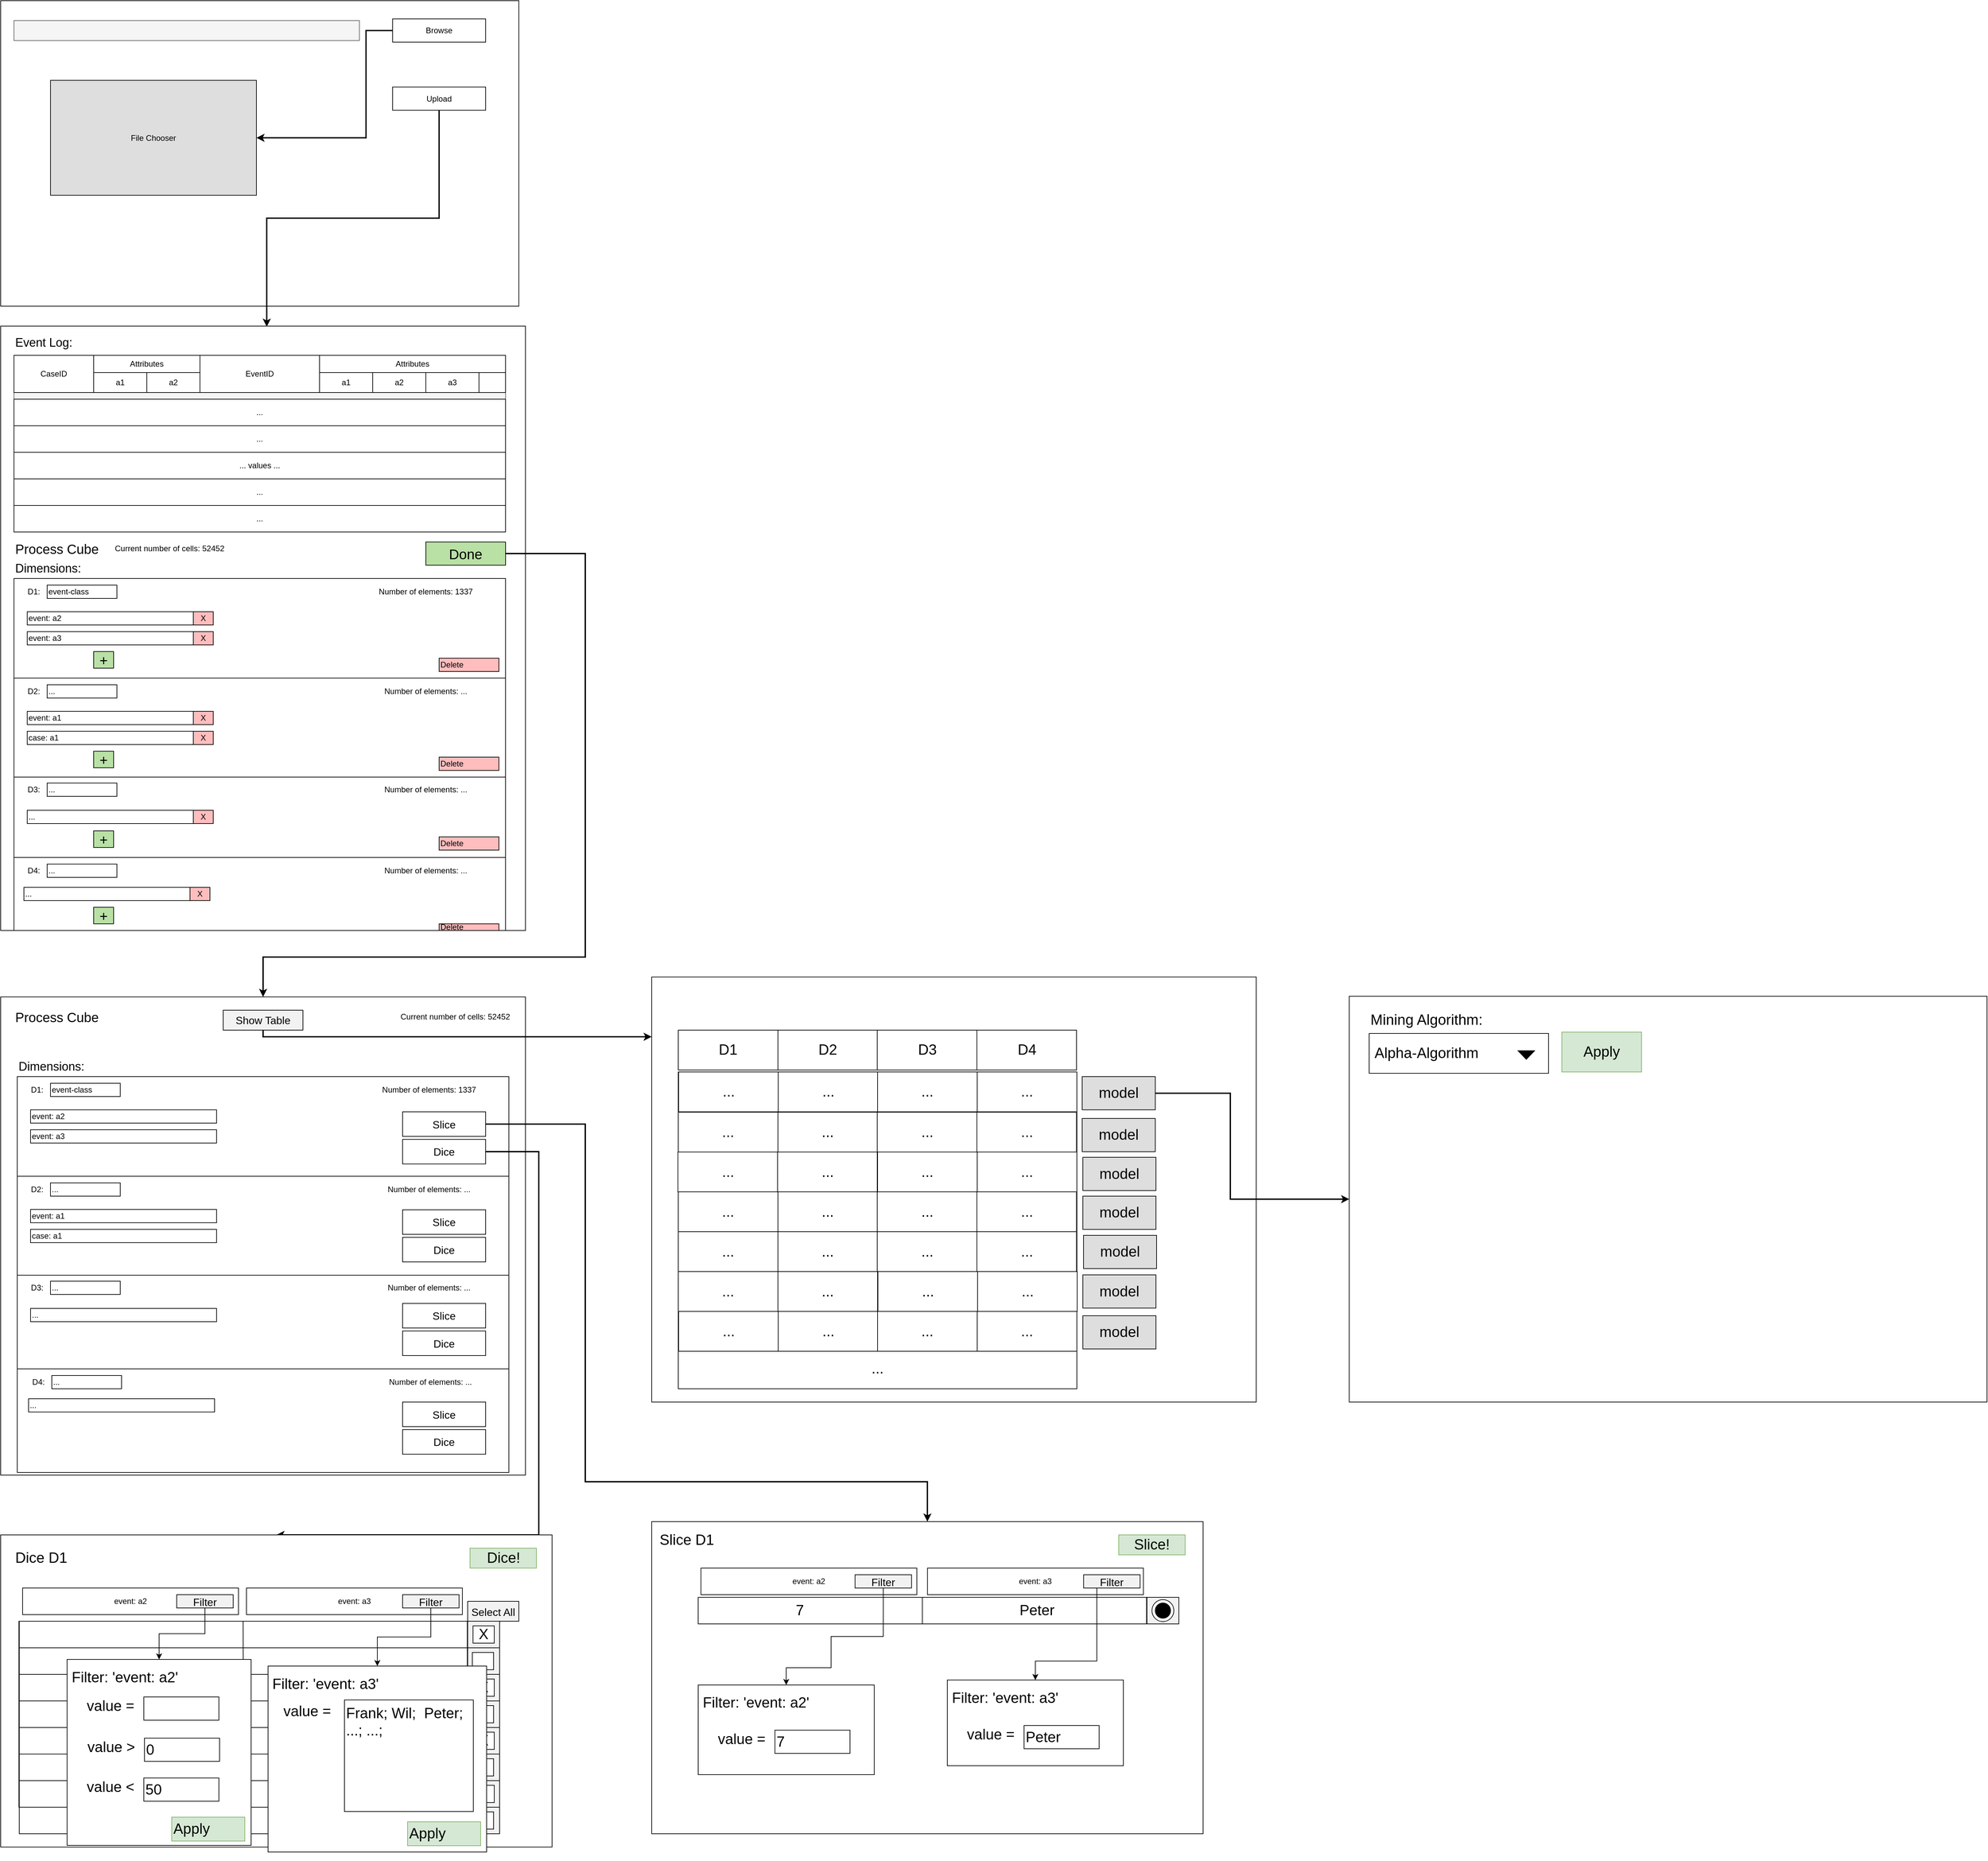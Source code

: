 <mxfile version="10.6.7" type="device"><diagram id="oxZgWnZc1Ii9rZD6PcG8" name="Page-1"><mxGraphModel dx="5146" dy="2746" grid="1" gridSize="10" guides="1" tooltips="1" connect="1" arrows="1" fold="1" page="1" pageScale="1" pageWidth="827" pageHeight="1169" math="0" shadow="0"><root><mxCell id="0"/><mxCell id="1" parent="0"/><mxCell id="Qa_xhRQ6Jgnb-RdjpfG0-1" value="" style="rounded=0;whiteSpace=wrap;html=1;" vertex="1" parent="1"><mxGeometry x="20" y="20" width="780" height="460" as="geometry"/></mxCell><mxCell id="Qa_xhRQ6Jgnb-RdjpfG0-4" value="" style="rounded=0;whiteSpace=wrap;html=1;fillColor=#f5f5f5;strokeColor=#666666;fontColor=#333333;" vertex="1" parent="1"><mxGeometry x="40" y="50" width="520" height="30" as="geometry"/></mxCell><mxCell id="Qa_xhRQ6Jgnb-RdjpfG0-82" style="edgeStyle=orthogonalEdgeStyle;rounded=0;orthogonalLoop=1;jettySize=auto;html=1;entryX=1;entryY=0.5;entryDx=0;entryDy=0;fontSize=21;fontColor=#000000;strokeWidth=2;" edge="1" parent="1" source="Qa_xhRQ6Jgnb-RdjpfG0-5" target="Qa_xhRQ6Jgnb-RdjpfG0-80"><mxGeometry relative="1" as="geometry"><Array as="points"><mxPoint x="570" y="65"/><mxPoint x="570" y="226"/></Array></mxGeometry></mxCell><mxCell id="Qa_xhRQ6Jgnb-RdjpfG0-5" value="Browse" style="rounded=0;whiteSpace=wrap;html=1;" vertex="1" parent="1"><mxGeometry x="610" y="47.5" width="140" height="35" as="geometry"/></mxCell><mxCell id="Qa_xhRQ6Jgnb-RdjpfG0-80" value="File Chooser" style="rounded=0;whiteSpace=wrap;html=1;fillColor=#DEDEDE;" vertex="1" parent="1"><mxGeometry x="95" y="140" width="310" height="173" as="geometry"/></mxCell><mxCell id="Qa_xhRQ6Jgnb-RdjpfG0-79" style="edgeStyle=orthogonalEdgeStyle;rounded=0;orthogonalLoop=1;jettySize=auto;html=1;entryX=0.507;entryY=0.001;entryDx=0;entryDy=0;entryPerimeter=0;fontSize=21;fontColor=#000000;strokeWidth=2;" edge="1" parent="1" source="Qa_xhRQ6Jgnb-RdjpfG0-6" target="Qa_xhRQ6Jgnb-RdjpfG0-8"><mxGeometry relative="1" as="geometry"/></mxCell><mxCell id="Qa_xhRQ6Jgnb-RdjpfG0-6" value="Upload" style="rounded=0;whiteSpace=wrap;html=1;" vertex="1" parent="1"><mxGeometry x="610" y="150" width="140" height="35" as="geometry"/></mxCell><mxCell id="Qa_xhRQ6Jgnb-RdjpfG0-8" value="" style="rounded=0;whiteSpace=wrap;html=1;" vertex="1" parent="1"><mxGeometry x="20" y="510" width="790" height="910" as="geometry"/></mxCell><mxCell id="Qa_xhRQ6Jgnb-RdjpfG0-9" value="" style="rounded=0;whiteSpace=wrap;html=1;fillColor=#f5f5f5;strokeColor=#666666;fontColor=#333333;" vertex="1" parent="1"><mxGeometry x="40" y="554" width="740" height="266" as="geometry"/></mxCell><mxCell id="Qa_xhRQ6Jgnb-RdjpfG0-10" value="&lt;div style=&quot;text-align: left&quot;&gt;CaseID&lt;/div&gt;" style="rounded=0;whiteSpace=wrap;html=1;" vertex="1" parent="1"><mxGeometry x="40" y="554" width="120" height="56" as="geometry"/></mxCell><mxCell id="Qa_xhRQ6Jgnb-RdjpfG0-11" value="Attributes" style="rounded=0;whiteSpace=wrap;html=1;" vertex="1" parent="1"><mxGeometry x="160" y="554" width="160" height="26" as="geometry"/></mxCell><mxCell id="Qa_xhRQ6Jgnb-RdjpfG0-12" value="EventID" style="rounded=0;whiteSpace=wrap;html=1;" vertex="1" parent="1"><mxGeometry x="320" y="554" width="180" height="56" as="geometry"/></mxCell><mxCell id="Qa_xhRQ6Jgnb-RdjpfG0-13" value="Attributes" style="rounded=0;whiteSpace=wrap;html=1;" vertex="1" parent="1"><mxGeometry x="500" y="554" width="280" height="26" as="geometry"/></mxCell><mxCell id="Qa_xhRQ6Jgnb-RdjpfG0-14" value="&lt;div style=&quot;text-align: left&quot;&gt;a1&lt;/div&gt;" style="rounded=0;whiteSpace=wrap;html=1;" vertex="1" parent="1"><mxGeometry x="160" y="580" width="80" height="30" as="geometry"/></mxCell><mxCell id="Qa_xhRQ6Jgnb-RdjpfG0-15" value="&lt;div style=&quot;text-align: left&quot;&gt;a2&lt;/div&gt;" style="rounded=0;whiteSpace=wrap;html=1;" vertex="1" parent="1"><mxGeometry x="240" y="580" width="80" height="30" as="geometry"/></mxCell><mxCell id="Qa_xhRQ6Jgnb-RdjpfG0-19" value="&lt;div style=&quot;text-align: left&quot;&gt;a1&lt;/div&gt;" style="rounded=0;whiteSpace=wrap;html=1;" vertex="1" parent="1"><mxGeometry x="500" y="580" width="80" height="30" as="geometry"/></mxCell><mxCell id="Qa_xhRQ6Jgnb-RdjpfG0-20" value="&lt;div style=&quot;text-align: left&quot;&gt;a2&lt;/div&gt;" style="rounded=0;whiteSpace=wrap;html=1;" vertex="1" parent="1"><mxGeometry x="580" y="580" width="80" height="30" as="geometry"/></mxCell><mxCell id="Qa_xhRQ6Jgnb-RdjpfG0-21" value="&lt;div style=&quot;text-align: left&quot;&gt;a3&lt;/div&gt;" style="rounded=0;whiteSpace=wrap;html=1;" vertex="1" parent="1"><mxGeometry x="660" y="580" width="80" height="30" as="geometry"/></mxCell><mxCell id="Qa_xhRQ6Jgnb-RdjpfG0-22" value="&lt;div style=&quot;text-align: left&quot;&gt;&lt;br&gt;&lt;/div&gt;" style="rounded=0;whiteSpace=wrap;html=1;" vertex="1" parent="1"><mxGeometry x="740" y="580" width="40" height="30" as="geometry"/></mxCell><mxCell id="Qa_xhRQ6Jgnb-RdjpfG0-23" value="..." style="rounded=0;whiteSpace=wrap;html=1;" vertex="1" parent="1"><mxGeometry x="40" y="620" width="740" height="40" as="geometry"/></mxCell><mxCell id="Qa_xhRQ6Jgnb-RdjpfG0-24" value="..." style="rounded=0;whiteSpace=wrap;html=1;" vertex="1" parent="1"><mxGeometry x="40" y="660" width="740" height="40" as="geometry"/></mxCell><mxCell id="Qa_xhRQ6Jgnb-RdjpfG0-25" value="... values ..." style="rounded=0;whiteSpace=wrap;html=1;" vertex="1" parent="1"><mxGeometry x="40" y="700" width="740" height="40" as="geometry"/></mxCell><mxCell id="Qa_xhRQ6Jgnb-RdjpfG0-26" value="..." style="rounded=0;whiteSpace=wrap;html=1;" vertex="1" parent="1"><mxGeometry x="40" y="740" width="740" height="40" as="geometry"/></mxCell><mxCell id="Qa_xhRQ6Jgnb-RdjpfG0-27" value="..." style="rounded=0;whiteSpace=wrap;html=1;" vertex="1" parent="1"><mxGeometry x="40" y="780" width="740" height="40" as="geometry"/></mxCell><mxCell id="Qa_xhRQ6Jgnb-RdjpfG0-28" value="" style="rounded=0;whiteSpace=wrap;html=1;" vertex="1" parent="1"><mxGeometry x="40" y="890" width="740" height="150" as="geometry"/></mxCell><mxCell id="Qa_xhRQ6Jgnb-RdjpfG0-29" value="&lt;font style=&quot;font-size: 18px&quot;&gt;Dimensions:&lt;/font&gt;" style="text;html=1;strokeColor=none;fillColor=none;align=left;verticalAlign=middle;whiteSpace=wrap;rounded=0;" vertex="1" parent="1"><mxGeometry x="40" y="860" width="110" height="30" as="geometry"/></mxCell><mxCell id="Qa_xhRQ6Jgnb-RdjpfG0-30" value="D1:" style="text;html=1;strokeColor=none;fillColor=none;align=center;verticalAlign=middle;whiteSpace=wrap;rounded=0;" vertex="1" parent="1"><mxGeometry x="50" y="900" width="40" height="20" as="geometry"/></mxCell><mxCell id="Qa_xhRQ6Jgnb-RdjpfG0-31" value="" style="rounded=0;whiteSpace=wrap;html=1;" vertex="1" parent="1"><mxGeometry x="40" y="1040" width="740" height="150" as="geometry"/></mxCell><mxCell id="Qa_xhRQ6Jgnb-RdjpfG0-32" value="D2:" style="text;html=1;strokeColor=none;fillColor=none;align=center;verticalAlign=middle;whiteSpace=wrap;rounded=0;" vertex="1" parent="1"><mxGeometry x="50" y="1050" width="40" height="20" as="geometry"/></mxCell><mxCell id="Qa_xhRQ6Jgnb-RdjpfG0-33" value="event-class" style="rounded=0;whiteSpace=wrap;html=1;align=left;" vertex="1" parent="1"><mxGeometry x="90" y="900" width="105" height="20" as="geometry"/></mxCell><mxCell id="Qa_xhRQ6Jgnb-RdjpfG0-34" value="Delete" style="rounded=0;whiteSpace=wrap;html=1;align=left;fontColor=#000000;labelBackgroundColor=none;strokeColor=#000000;fillColor=#FFBDBD;" vertex="1" parent="1"><mxGeometry x="680" y="1010" width="90" height="20" as="geometry"/></mxCell><mxCell id="Qa_xhRQ6Jgnb-RdjpfG0-35" value="Delete" style="rounded=0;whiteSpace=wrap;html=1;align=left;fontColor=#000000;labelBackgroundColor=none;strokeColor=#000000;fillColor=#FFBDBD;" vertex="1" parent="1"><mxGeometry x="680" y="1159" width="90" height="20" as="geometry"/></mxCell><mxCell id="Qa_xhRQ6Jgnb-RdjpfG0-37" value="..." style="rounded=0;whiteSpace=wrap;html=1;align=left;" vertex="1" parent="1"><mxGeometry x="90" y="1050" width="105" height="20" as="geometry"/></mxCell><mxCell id="Qa_xhRQ6Jgnb-RdjpfG0-38" value="event: a2" style="rounded=0;whiteSpace=wrap;html=1;labelBackgroundColor=none;strokeColor=#000000;fillColor=#FFFFFF;fontColor=#000000;align=left;" vertex="1" parent="1"><mxGeometry x="60" y="940" width="280" height="20" as="geometry"/></mxCell><mxCell id="Qa_xhRQ6Jgnb-RdjpfG0-39" value="event: a3" style="rounded=0;whiteSpace=wrap;html=1;labelBackgroundColor=none;strokeColor=#000000;fillColor=#FFFFFF;fontColor=#000000;align=left;" vertex="1" parent="1"><mxGeometry x="60" y="970" width="280" height="20" as="geometry"/></mxCell><mxCell id="Qa_xhRQ6Jgnb-RdjpfG0-41" value="Current number of cells: 52452" style="text;html=1;strokeColor=none;fillColor=none;align=left;verticalAlign=middle;whiteSpace=wrap;rounded=0;labelBackgroundColor=none;fontColor=#000000;" vertex="1" parent="1"><mxGeometry x="190" y="835" width="175" height="20" as="geometry"/></mxCell><mxCell id="Qa_xhRQ6Jgnb-RdjpfG0-42" value="" style="rounded=0;whiteSpace=wrap;html=1;" vertex="1" parent="1"><mxGeometry x="40" y="1189" width="740" height="121" as="geometry"/></mxCell><mxCell id="Qa_xhRQ6Jgnb-RdjpfG0-43" value="" style="rounded=0;whiteSpace=wrap;html=1;" vertex="1" parent="1"><mxGeometry x="40" y="1310" width="740" height="110" as="geometry"/></mxCell><mxCell id="Qa_xhRQ6Jgnb-RdjpfG0-44" value="D3:" style="text;html=1;strokeColor=none;fillColor=none;align=center;verticalAlign=middle;whiteSpace=wrap;rounded=0;" vertex="1" parent="1"><mxGeometry x="50" y="1198" width="40" height="20" as="geometry"/></mxCell><mxCell id="Qa_xhRQ6Jgnb-RdjpfG0-45" value="..." style="rounded=0;whiteSpace=wrap;html=1;align=left;" vertex="1" parent="1"><mxGeometry x="90" y="1198" width="105" height="20" as="geometry"/></mxCell><mxCell id="Qa_xhRQ6Jgnb-RdjpfG0-46" value="D4:" style="text;html=1;strokeColor=none;fillColor=none;align=center;verticalAlign=middle;whiteSpace=wrap;rounded=0;" vertex="1" parent="1"><mxGeometry x="50" y="1320" width="40" height="20" as="geometry"/></mxCell><mxCell id="Qa_xhRQ6Jgnb-RdjpfG0-48" value="..." style="rounded=0;whiteSpace=wrap;html=1;align=left;" vertex="1" parent="1"><mxGeometry x="90" y="1320" width="105" height="20" as="geometry"/></mxCell><mxCell id="Qa_xhRQ6Jgnb-RdjpfG0-47" value="Delete" style="rounded=0;whiteSpace=wrap;html=1;align=left;fontColor=#000000;labelBackgroundColor=none;strokeColor=#000000;fillColor=#FFBDBD;" vertex="1" parent="1"><mxGeometry x="680" y="1410" width="90" height="10" as="geometry"/></mxCell><mxCell id="Qa_xhRQ6Jgnb-RdjpfG0-49" value="event: a1" style="rounded=0;whiteSpace=wrap;html=1;labelBackgroundColor=none;strokeColor=#000000;fillColor=#FFFFFF;fontColor=#000000;align=left;" vertex="1" parent="1"><mxGeometry x="60" y="1090" width="280" height="20" as="geometry"/></mxCell><mxCell id="Qa_xhRQ6Jgnb-RdjpfG0-50" value="case: a1" style="rounded=0;whiteSpace=wrap;html=1;labelBackgroundColor=none;strokeColor=#000000;fillColor=#FFFFFF;fontColor=#000000;align=left;" vertex="1" parent="1"><mxGeometry x="60" y="1120" width="280" height="20" as="geometry"/></mxCell><mxCell id="Qa_xhRQ6Jgnb-RdjpfG0-51" value="..." style="rounded=0;whiteSpace=wrap;html=1;labelBackgroundColor=none;strokeColor=#000000;fillColor=#FFFFFF;fontColor=#000000;align=left;" vertex="1" parent="1"><mxGeometry x="60" y="1239" width="280" height="20" as="geometry"/></mxCell><mxCell id="Qa_xhRQ6Jgnb-RdjpfG0-53" value="Delete" style="rounded=0;whiteSpace=wrap;html=1;align=left;fontColor=#000000;labelBackgroundColor=none;strokeColor=#000000;fillColor=#FFBDBD;" vertex="1" parent="1"><mxGeometry x="680" y="1279" width="90" height="20" as="geometry"/></mxCell><mxCell id="Qa_xhRQ6Jgnb-RdjpfG0-55" value="X" style="rounded=0;whiteSpace=wrap;html=1;align=center;fontColor=#000000;labelBackgroundColor=none;strokeColor=#000000;fillColor=#FFBDBD;" vertex="1" parent="1"><mxGeometry x="310" y="1090" width="30" height="20" as="geometry"/></mxCell><mxCell id="Qa_xhRQ6Jgnb-RdjpfG0-56" value="X" style="rounded=0;whiteSpace=wrap;html=1;align=center;fontColor=#000000;labelBackgroundColor=none;strokeColor=#000000;fillColor=#FFBDBD;" vertex="1" parent="1"><mxGeometry x="310" y="1120" width="30" height="20" as="geometry"/></mxCell><mxCell id="Qa_xhRQ6Jgnb-RdjpfG0-57" value="X" style="rounded=0;whiteSpace=wrap;html=1;align=center;fontColor=#000000;labelBackgroundColor=none;strokeColor=#000000;fillColor=#FFBDBD;" vertex="1" parent="1"><mxGeometry x="310" y="970" width="30" height="20" as="geometry"/></mxCell><mxCell id="Qa_xhRQ6Jgnb-RdjpfG0-58" value="X" style="rounded=0;whiteSpace=wrap;html=1;align=center;fontColor=#000000;labelBackgroundColor=none;strokeColor=#000000;fillColor=#FFBDBD;" vertex="1" parent="1"><mxGeometry x="310" y="940" width="30" height="20" as="geometry"/></mxCell><mxCell id="Qa_xhRQ6Jgnb-RdjpfG0-59" value="X" style="rounded=0;whiteSpace=wrap;html=1;align=center;fontColor=#000000;labelBackgroundColor=none;strokeColor=#000000;fillColor=#FFBDBD;" vertex="1" parent="1"><mxGeometry x="310" y="1239" width="30" height="20" as="geometry"/></mxCell><mxCell id="Qa_xhRQ6Jgnb-RdjpfG0-61" value="..." style="rounded=0;whiteSpace=wrap;html=1;labelBackgroundColor=none;strokeColor=#000000;fillColor=#FFFFFF;fontColor=#000000;align=left;" vertex="1" parent="1"><mxGeometry x="55" y="1355" width="280" height="20" as="geometry"/></mxCell><mxCell id="Qa_xhRQ6Jgnb-RdjpfG0-62" value="X" style="rounded=0;whiteSpace=wrap;html=1;align=center;fontColor=#000000;labelBackgroundColor=none;strokeColor=#000000;fillColor=#FFBDBD;" vertex="1" parent="1"><mxGeometry x="305" y="1355" width="30" height="20" as="geometry"/></mxCell><mxCell id="Qa_xhRQ6Jgnb-RdjpfG0-66" value="&lt;font style=&quot;font-size: 18px&quot;&gt;Event Log:&lt;/font&gt;" style="text;html=1;strokeColor=none;fillColor=none;align=left;verticalAlign=middle;whiteSpace=wrap;rounded=0;" vertex="1" parent="1"><mxGeometry x="40" y="520" width="110" height="30" as="geometry"/></mxCell><mxCell id="Qa_xhRQ6Jgnb-RdjpfG0-67" value="&lt;div style=&quot;text-align: left&quot;&gt;&lt;span style=&quot;font-size: 20px&quot;&gt;Process Cube&lt;/span&gt;&lt;/div&gt;" style="text;html=1;strokeColor=none;fillColor=none;align=left;verticalAlign=middle;whiteSpace=wrap;rounded=0;labelBackgroundColor=none;fontColor=#000000;" vertex="1" parent="1"><mxGeometry x="40" y="835" width="150" height="20" as="geometry"/></mxCell><mxCell id="Qa_xhRQ6Jgnb-RdjpfG0-68" value="Number of elements: 1337" style="text;html=1;strokeColor=none;fillColor=none;align=center;verticalAlign=middle;whiteSpace=wrap;rounded=0;labelBackgroundColor=none;fontColor=#000000;" vertex="1" parent="1"><mxGeometry x="580" y="900" width="160" height="20" as="geometry"/></mxCell><mxCell id="Qa_xhRQ6Jgnb-RdjpfG0-69" value="Number of elements: ..." style="text;html=1;strokeColor=none;fillColor=none;align=center;verticalAlign=middle;whiteSpace=wrap;rounded=0;labelBackgroundColor=none;fontColor=#000000;" vertex="1" parent="1"><mxGeometry x="580" y="1050" width="160" height="20" as="geometry"/></mxCell><mxCell id="Qa_xhRQ6Jgnb-RdjpfG0-70" value="Number of elements: ...&lt;br&gt;" style="text;html=1;strokeColor=none;fillColor=none;align=center;verticalAlign=middle;whiteSpace=wrap;rounded=0;labelBackgroundColor=none;fontColor=#000000;" vertex="1" parent="1"><mxGeometry x="580" y="1198" width="160" height="20" as="geometry"/></mxCell><mxCell id="Qa_xhRQ6Jgnb-RdjpfG0-71" value="Number of elements: ..." style="text;html=1;strokeColor=none;fillColor=none;align=center;verticalAlign=middle;whiteSpace=wrap;rounded=0;labelBackgroundColor=none;fontColor=#000000;" vertex="1" parent="1"><mxGeometry x="580" y="1320" width="160" height="20" as="geometry"/></mxCell><mxCell id="Qa_xhRQ6Jgnb-RdjpfG0-74" value="&lt;div style=&quot;text-align: center; font-size: 21px;&quot;&gt;&lt;span style=&quot;font-size: 21px;&quot;&gt;+&lt;/span&gt;&lt;/div&gt;" style="rounded=0;whiteSpace=wrap;html=1;labelBackgroundColor=none;strokeColor=#000000;fillColor=#B9E0A5;fontColor=#000000;align=center;fontSize=21;" vertex="1" parent="1"><mxGeometry x="160" y="1000" width="30" height="25" as="geometry"/></mxCell><mxCell id="Qa_xhRQ6Jgnb-RdjpfG0-75" value="&lt;div style=&quot;text-align: center; font-size: 21px;&quot;&gt;&lt;span style=&quot;font-size: 21px;&quot;&gt;+&lt;/span&gt;&lt;/div&gt;" style="rounded=0;whiteSpace=wrap;html=1;labelBackgroundColor=none;strokeColor=#000000;fillColor=#B9E0A5;fontColor=#000000;align=center;fontSize=21;" vertex="1" parent="1"><mxGeometry x="160" y="1150" width="30" height="25" as="geometry"/></mxCell><mxCell id="Qa_xhRQ6Jgnb-RdjpfG0-76" value="&lt;div style=&quot;text-align: center; font-size: 21px;&quot;&gt;&lt;span style=&quot;font-size: 21px;&quot;&gt;+&lt;/span&gt;&lt;/div&gt;" style="rounded=0;whiteSpace=wrap;html=1;labelBackgroundColor=none;strokeColor=#000000;fillColor=#B9E0A5;fontColor=#000000;align=center;fontSize=21;" vertex="1" parent="1"><mxGeometry x="160" y="1270" width="30" height="25" as="geometry"/></mxCell><mxCell id="Qa_xhRQ6Jgnb-RdjpfG0-77" value="&lt;div style=&quot;text-align: center; font-size: 21px;&quot;&gt;&lt;span style=&quot;font-size: 21px;&quot;&gt;+&lt;/span&gt;&lt;/div&gt;" style="rounded=0;whiteSpace=wrap;html=1;labelBackgroundColor=none;strokeColor=#000000;fillColor=#B9E0A5;fontColor=#000000;align=center;fontSize=21;" vertex="1" parent="1"><mxGeometry x="160" y="1385" width="30" height="25" as="geometry"/></mxCell><mxCell id="Qa_xhRQ6Jgnb-RdjpfG0-86" style="edgeStyle=orthogonalEdgeStyle;rounded=0;orthogonalLoop=1;jettySize=auto;html=1;entryX=0.5;entryY=0;entryDx=0;entryDy=0;fontSize=21;fontColor=#000000;strokeWidth=2;" edge="1" parent="1" source="Qa_xhRQ6Jgnb-RdjpfG0-83" target="Qa_xhRQ6Jgnb-RdjpfG0-85"><mxGeometry relative="1" as="geometry"><Array as="points"><mxPoint x="900" y="853"/><mxPoint x="900" y="1460"/><mxPoint x="415" y="1460"/></Array></mxGeometry></mxCell><mxCell id="Qa_xhRQ6Jgnb-RdjpfG0-83" value="Done" style="rounded=0;whiteSpace=wrap;html=1;labelBackgroundColor=none;strokeColor=#000000;fillColor=#B9E0A5;fontSize=21;fontColor=#000000;align=center;" vertex="1" parent="1"><mxGeometry x="660" y="835" width="120" height="35" as="geometry"/></mxCell><mxCell id="Qa_xhRQ6Jgnb-RdjpfG0-85" value="" style="rounded=0;whiteSpace=wrap;html=1;" vertex="1" parent="1"><mxGeometry x="20" y="1520" width="790" height="720" as="geometry"/></mxCell><mxCell id="Qa_xhRQ6Jgnb-RdjpfG0-88" value="Current number of cells: 52452" style="text;html=1;strokeColor=none;fillColor=none;align=left;verticalAlign=middle;whiteSpace=wrap;rounded=0;labelBackgroundColor=none;fontColor=#000000;" vertex="1" parent="1"><mxGeometry x="620" y="1540" width="175" height="20" as="geometry"/></mxCell><mxCell id="Qa_xhRQ6Jgnb-RdjpfG0-89" value="&lt;div style=&quot;text-align: left&quot;&gt;&lt;span style=&quot;font-size: 20px&quot;&gt;Process Cube&lt;/span&gt;&lt;/div&gt;" style="text;html=1;strokeColor=none;fillColor=none;align=left;verticalAlign=middle;whiteSpace=wrap;rounded=0;labelBackgroundColor=none;fontColor=#000000;" vertex="1" parent="1"><mxGeometry x="40" y="1540" width="150" height="20" as="geometry"/></mxCell><mxCell id="Qa_xhRQ6Jgnb-RdjpfG0-97" style="edgeStyle=orthogonalEdgeStyle;rounded=0;orthogonalLoop=1;jettySize=auto;html=1;fontSize=16;fontColor=#000000;strokeWidth=2;" edge="1" parent="1" source="Qa_xhRQ6Jgnb-RdjpfG0-90" target="Qa_xhRQ6Jgnb-RdjpfG0-96"><mxGeometry relative="1" as="geometry"><Array as="points"><mxPoint x="415" y="1580"/></Array></mxGeometry></mxCell><mxCell id="Qa_xhRQ6Jgnb-RdjpfG0-90" value="Show Table" style="rounded=0;whiteSpace=wrap;html=1;labelBackgroundColor=none;strokeColor=#000000;fillColor=#F2F2F2;fontSize=16;fontColor=#000000;align=center;" vertex="1" parent="1"><mxGeometry x="355" y="1540" width="120" height="30" as="geometry"/></mxCell><mxCell id="Qa_xhRQ6Jgnb-RdjpfG0-96" value="" style="rounded=0;whiteSpace=wrap;html=1;labelBackgroundColor=none;strokeColor=#000000;fillColor=#ffffff;fontSize=16;fontColor=#000000;align=center;" vertex="1" parent="1"><mxGeometry x="1000" y="1490" width="910" height="640" as="geometry"/></mxCell><mxCell id="Qa_xhRQ6Jgnb-RdjpfG0-98" value="" style="rounded=0;whiteSpace=wrap;html=1;" vertex="1" parent="1"><mxGeometry x="45" y="1640" width="740" height="150" as="geometry"/></mxCell><mxCell id="Qa_xhRQ6Jgnb-RdjpfG0-99" value="&lt;font style=&quot;font-size: 18px&quot;&gt;Dimensions:&lt;/font&gt;" style="text;html=1;strokeColor=none;fillColor=none;align=left;verticalAlign=middle;whiteSpace=wrap;rounded=0;" vertex="1" parent="1"><mxGeometry x="45" y="1610" width="110" height="30" as="geometry"/></mxCell><mxCell id="Qa_xhRQ6Jgnb-RdjpfG0-100" value="D1:" style="text;html=1;strokeColor=none;fillColor=none;align=center;verticalAlign=middle;whiteSpace=wrap;rounded=0;" vertex="1" parent="1"><mxGeometry x="55" y="1650" width="40" height="20" as="geometry"/></mxCell><mxCell id="Qa_xhRQ6Jgnb-RdjpfG0-101" value="" style="rounded=0;whiteSpace=wrap;html=1;" vertex="1" parent="1"><mxGeometry x="45" y="1790" width="740" height="150" as="geometry"/></mxCell><mxCell id="Qa_xhRQ6Jgnb-RdjpfG0-102" value="D2:" style="text;html=1;strokeColor=none;fillColor=none;align=center;verticalAlign=middle;whiteSpace=wrap;rounded=0;" vertex="1" parent="1"><mxGeometry x="55" y="1800" width="40" height="20" as="geometry"/></mxCell><mxCell id="Qa_xhRQ6Jgnb-RdjpfG0-103" value="event-class" style="rounded=0;whiteSpace=wrap;html=1;align=left;" vertex="1" parent="1"><mxGeometry x="95" y="1650" width="105" height="20" as="geometry"/></mxCell><mxCell id="Qa_xhRQ6Jgnb-RdjpfG0-106" value="..." style="rounded=0;whiteSpace=wrap;html=1;align=left;" vertex="1" parent="1"><mxGeometry x="95" y="1800" width="105" height="20" as="geometry"/></mxCell><mxCell id="Qa_xhRQ6Jgnb-RdjpfG0-107" value="event: a2" style="rounded=0;whiteSpace=wrap;html=1;labelBackgroundColor=none;strokeColor=#000000;fillColor=#FFFFFF;fontColor=#000000;align=left;" vertex="1" parent="1"><mxGeometry x="65" y="1690" width="280" height="20" as="geometry"/></mxCell><mxCell id="Qa_xhRQ6Jgnb-RdjpfG0-108" value="event: a3" style="rounded=0;whiteSpace=wrap;html=1;labelBackgroundColor=none;strokeColor=#000000;fillColor=#FFFFFF;fontColor=#000000;align=left;" vertex="1" parent="1"><mxGeometry x="65" y="1720" width="280" height="20" as="geometry"/></mxCell><mxCell id="Qa_xhRQ6Jgnb-RdjpfG0-109" value="" style="rounded=0;whiteSpace=wrap;html=1;" vertex="1" parent="1"><mxGeometry x="45" y="1939" width="740" height="141" as="geometry"/></mxCell><mxCell id="Qa_xhRQ6Jgnb-RdjpfG0-110" value="" style="rounded=0;whiteSpace=wrap;html=1;" vertex="1" parent="1"><mxGeometry x="45" y="2080" width="740" height="156" as="geometry"/></mxCell><mxCell id="Qa_xhRQ6Jgnb-RdjpfG0-111" value="D3:" style="text;html=1;strokeColor=none;fillColor=none;align=center;verticalAlign=middle;whiteSpace=wrap;rounded=0;" vertex="1" parent="1"><mxGeometry x="55" y="1948" width="40" height="20" as="geometry"/></mxCell><mxCell id="Qa_xhRQ6Jgnb-RdjpfG0-112" value="..." style="rounded=0;whiteSpace=wrap;html=1;align=left;" vertex="1" parent="1"><mxGeometry x="95" y="1948" width="105" height="20" as="geometry"/></mxCell><mxCell id="Qa_xhRQ6Jgnb-RdjpfG0-113" value="D4:" style="text;html=1;strokeColor=none;fillColor=none;align=center;verticalAlign=middle;whiteSpace=wrap;rounded=0;" vertex="1" parent="1"><mxGeometry x="57" y="2090" width="40" height="20" as="geometry"/></mxCell><mxCell id="Qa_xhRQ6Jgnb-RdjpfG0-114" value="..." style="rounded=0;whiteSpace=wrap;html=1;align=left;" vertex="1" parent="1"><mxGeometry x="97" y="2090" width="105" height="20" as="geometry"/></mxCell><mxCell id="Qa_xhRQ6Jgnb-RdjpfG0-116" value="event: a1" style="rounded=0;whiteSpace=wrap;html=1;labelBackgroundColor=none;strokeColor=#000000;fillColor=#FFFFFF;fontColor=#000000;align=left;" vertex="1" parent="1"><mxGeometry x="65" y="1840" width="280" height="20" as="geometry"/></mxCell><mxCell id="Qa_xhRQ6Jgnb-RdjpfG0-117" value="case: a1" style="rounded=0;whiteSpace=wrap;html=1;labelBackgroundColor=none;strokeColor=#000000;fillColor=#FFFFFF;fontColor=#000000;align=left;" vertex="1" parent="1"><mxGeometry x="65" y="1870" width="280" height="20" as="geometry"/></mxCell><mxCell id="Qa_xhRQ6Jgnb-RdjpfG0-118" value="..." style="rounded=0;whiteSpace=wrap;html=1;labelBackgroundColor=none;strokeColor=#000000;fillColor=#FFFFFF;fontColor=#000000;align=left;" vertex="1" parent="1"><mxGeometry x="65" y="1989" width="280" height="20" as="geometry"/></mxCell><mxCell id="Qa_xhRQ6Jgnb-RdjpfG0-125" value="..." style="rounded=0;whiteSpace=wrap;html=1;labelBackgroundColor=none;strokeColor=#000000;fillColor=#FFFFFF;fontColor=#000000;align=left;" vertex="1" parent="1"><mxGeometry x="62" y="2125" width="280" height="20" as="geometry"/></mxCell><mxCell id="Qa_xhRQ6Jgnb-RdjpfG0-127" value="Number of elements: 1337" style="text;html=1;strokeColor=none;fillColor=none;align=center;verticalAlign=middle;whiteSpace=wrap;rounded=0;labelBackgroundColor=none;fontColor=#000000;" vertex="1" parent="1"><mxGeometry x="585" y="1650" width="160" height="20" as="geometry"/></mxCell><mxCell id="Qa_xhRQ6Jgnb-RdjpfG0-128" value="Number of elements: ..." style="text;html=1;strokeColor=none;fillColor=none;align=center;verticalAlign=middle;whiteSpace=wrap;rounded=0;labelBackgroundColor=none;fontColor=#000000;" vertex="1" parent="1"><mxGeometry x="585" y="1800" width="160" height="20" as="geometry"/></mxCell><mxCell id="Qa_xhRQ6Jgnb-RdjpfG0-129" value="Number of elements: ...&lt;br&gt;" style="text;html=1;strokeColor=none;fillColor=none;align=center;verticalAlign=middle;whiteSpace=wrap;rounded=0;labelBackgroundColor=none;fontColor=#000000;" vertex="1" parent="1"><mxGeometry x="585" y="1948" width="160" height="20" as="geometry"/></mxCell><mxCell id="Qa_xhRQ6Jgnb-RdjpfG0-130" value="Number of elements: ..." style="text;html=1;strokeColor=none;fillColor=none;align=center;verticalAlign=middle;whiteSpace=wrap;rounded=0;labelBackgroundColor=none;fontColor=#000000;" vertex="1" parent="1"><mxGeometry x="587" y="2090" width="160" height="20" as="geometry"/></mxCell><mxCell id="Qa_xhRQ6Jgnb-RdjpfG0-289" style="edgeStyle=orthogonalEdgeStyle;rounded=0;orthogonalLoop=1;jettySize=auto;html=1;exitX=1;exitY=0.5;exitDx=0;exitDy=0;entryX=0.5;entryY=0;entryDx=0;entryDy=0;fontSize=22;fontColor=#000000;strokeWidth=2;" edge="1" parent="1" source="Qa_xhRQ6Jgnb-RdjpfG0-135" target="Qa_xhRQ6Jgnb-RdjpfG0-186"><mxGeometry relative="1" as="geometry"><Array as="points"><mxPoint x="900" y="1711"/><mxPoint x="900" y="2250"/><mxPoint x="1415" y="2250"/></Array></mxGeometry></mxCell><mxCell id="Qa_xhRQ6Jgnb-RdjpfG0-135" value="Slice" style="rounded=0;whiteSpace=wrap;html=1;labelBackgroundColor=none;strokeColor=#000000;fillColor=none;fontSize=16;fontColor=#000000;align=center;" vertex="1" parent="1"><mxGeometry x="625" y="1693" width="125" height="37" as="geometry"/></mxCell><mxCell id="Qa_xhRQ6Jgnb-RdjpfG0-288" style="edgeStyle=orthogonalEdgeStyle;rounded=0;orthogonalLoop=1;jettySize=auto;html=1;exitX=1;exitY=0.5;exitDx=0;exitDy=0;entryX=0.5;entryY=0;entryDx=0;entryDy=0;fontSize=22;fontColor=#000000;strokeWidth=2;" edge="1" parent="1" source="Qa_xhRQ6Jgnb-RdjpfG0-136" target="Qa_xhRQ6Jgnb-RdjpfG0-143"><mxGeometry relative="1" as="geometry"><Array as="points"><mxPoint x="830" y="1753"/><mxPoint x="830" y="2330"/></Array></mxGeometry></mxCell><mxCell id="Qa_xhRQ6Jgnb-RdjpfG0-136" value="Dice" style="rounded=0;whiteSpace=wrap;html=1;labelBackgroundColor=none;strokeColor=#000000;fillColor=none;fontSize=16;fontColor=#000000;align=center;" vertex="1" parent="1"><mxGeometry x="625" y="1734.5" width="125" height="37" as="geometry"/></mxCell><mxCell id="Qa_xhRQ6Jgnb-RdjpfG0-137" value="Slice" style="rounded=0;whiteSpace=wrap;html=1;labelBackgroundColor=none;strokeColor=#000000;fillColor=none;fontSize=16;fontColor=#000000;align=center;" vertex="1" parent="1"><mxGeometry x="625" y="1840.5" width="125" height="37" as="geometry"/></mxCell><mxCell id="Qa_xhRQ6Jgnb-RdjpfG0-138" value="Dice" style="rounded=0;whiteSpace=wrap;html=1;labelBackgroundColor=none;strokeColor=#000000;fillColor=none;fontSize=16;fontColor=#000000;align=center;" vertex="1" parent="1"><mxGeometry x="625" y="1882" width="125" height="37" as="geometry"/></mxCell><mxCell id="Qa_xhRQ6Jgnb-RdjpfG0-139" value="Slice" style="rounded=0;whiteSpace=wrap;html=1;labelBackgroundColor=none;strokeColor=#000000;fillColor=none;fontSize=16;fontColor=#000000;align=center;" vertex="1" parent="1"><mxGeometry x="625" y="1981.5" width="125" height="37" as="geometry"/></mxCell><mxCell id="Qa_xhRQ6Jgnb-RdjpfG0-140" value="Dice" style="rounded=0;whiteSpace=wrap;html=1;labelBackgroundColor=none;strokeColor=#000000;fillColor=none;fontSize=16;fontColor=#000000;align=center;" vertex="1" parent="1"><mxGeometry x="625" y="2023" width="125" height="37" as="geometry"/></mxCell><mxCell id="Qa_xhRQ6Jgnb-RdjpfG0-141" value="Slice" style="rounded=0;whiteSpace=wrap;html=1;labelBackgroundColor=none;strokeColor=#000000;fillColor=none;fontSize=16;fontColor=#000000;align=center;" vertex="1" parent="1"><mxGeometry x="625" y="2130" width="125" height="37" as="geometry"/></mxCell><mxCell id="Qa_xhRQ6Jgnb-RdjpfG0-142" value="Dice" style="rounded=0;whiteSpace=wrap;html=1;labelBackgroundColor=none;strokeColor=#000000;fillColor=none;fontSize=16;fontColor=#000000;align=center;" vertex="1" parent="1"><mxGeometry x="625" y="2171.5" width="125" height="37" as="geometry"/></mxCell><mxCell id="Qa_xhRQ6Jgnb-RdjpfG0-143" value="" style="rounded=0;whiteSpace=wrap;html=1;labelBackgroundColor=none;strokeColor=#000000;fillColor=#ffffff;fontSize=16;fontColor=#000000;align=center;" vertex="1" parent="1"><mxGeometry x="20" y="2330" width="830" height="470" as="geometry"/></mxCell><mxCell id="Qa_xhRQ6Jgnb-RdjpfG0-144" value="Dice D1" style="text;html=1;strokeColor=none;fillColor=none;align=left;verticalAlign=middle;whiteSpace=wrap;rounded=0;labelBackgroundColor=none;fontSize=22;fontColor=#000000;" vertex="1" parent="1"><mxGeometry x="40" y="2350" width="170" height="30" as="geometry"/></mxCell><mxCell id="Qa_xhRQ6Jgnb-RdjpfG0-146" value="event: a2" style="rounded=0;whiteSpace=wrap;html=1;labelBackgroundColor=none;strokeColor=#000000;fillColor=#FFFFFF;fontColor=#000000;align=center;" vertex="1" parent="1"><mxGeometry x="53" y="2410" width="325" height="40" as="geometry"/></mxCell><mxCell id="Qa_xhRQ6Jgnb-RdjpfG0-147" value="event: a3" style="rounded=0;whiteSpace=wrap;html=1;labelBackgroundColor=none;strokeColor=#000000;fillColor=#FFFFFF;fontColor=#000000;align=center;" vertex="1" parent="1"><mxGeometry x="390" y="2410" width="325" height="40" as="geometry"/></mxCell><mxCell id="Qa_xhRQ6Jgnb-RdjpfG0-149" value="" style="rounded=0;whiteSpace=wrap;html=1;labelBackgroundColor=none;strokeColor=#000000;fillColor=none;fontSize=22;fontColor=#000000;align=center;" vertex="1" parent="1"><mxGeometry x="48" y="2460" width="675" height="320" as="geometry"/></mxCell><mxCell id="Qa_xhRQ6Jgnb-RdjpfG0-150" value="" style="rounded=0;whiteSpace=wrap;html=1;labelBackgroundColor=none;strokeColor=#000000;fillColor=none;fontSize=22;fontColor=#000000;align=center;" vertex="1" parent="1"><mxGeometry x="47.5" y="2460" width="675" height="40" as="geometry"/></mxCell><mxCell id="Qa_xhRQ6Jgnb-RdjpfG0-151" value="" style="rounded=0;whiteSpace=wrap;html=1;labelBackgroundColor=none;strokeColor=#000000;fillColor=none;fontSize=22;fontColor=#000000;align=center;" vertex="1" parent="1"><mxGeometry x="47.5" y="2500" width="675" height="40" as="geometry"/></mxCell><mxCell id="Qa_xhRQ6Jgnb-RdjpfG0-152" value="" style="rounded=0;whiteSpace=wrap;html=1;labelBackgroundColor=none;strokeColor=#000000;fillColor=none;fontSize=22;fontColor=#000000;align=center;" vertex="1" parent="1"><mxGeometry x="47.5" y="2540" width="675" height="40" as="geometry"/></mxCell><mxCell id="Qa_xhRQ6Jgnb-RdjpfG0-153" value="" style="endArrow=none;html=1;fontSize=22;fontColor=#000000;exitX=0.5;exitY=1;exitDx=0;exitDy=0;" edge="1" parent="1" source="Qa_xhRQ6Jgnb-RdjpfG0-149"><mxGeometry width="50" height="50" relative="1" as="geometry"><mxPoint x="335" y="2510" as="sourcePoint"/><mxPoint x="385" y="2460" as="targetPoint"/></mxGeometry></mxCell><mxCell id="Qa_xhRQ6Jgnb-RdjpfG0-154" value="" style="rounded=0;whiteSpace=wrap;html=1;labelBackgroundColor=none;strokeColor=#000000;fillColor=none;fontSize=22;fontColor=#000000;align=center;" vertex="1" parent="1"><mxGeometry x="47.5" y="2580" width="675" height="40" as="geometry"/></mxCell><mxCell id="Qa_xhRQ6Jgnb-RdjpfG0-155" value="" style="rounded=0;whiteSpace=wrap;html=1;labelBackgroundColor=none;strokeColor=#000000;fillColor=none;fontSize=22;fontColor=#000000;align=center;" vertex="1" parent="1"><mxGeometry x="47.5" y="2620" width="675" height="40" as="geometry"/></mxCell><mxCell id="Qa_xhRQ6Jgnb-RdjpfG0-156" value="" style="rounded=0;whiteSpace=wrap;html=1;labelBackgroundColor=none;strokeColor=#000000;fillColor=none;fontSize=22;fontColor=#000000;align=center;" vertex="1" parent="1"><mxGeometry x="47.5" y="2660" width="675" height="40" as="geometry"/></mxCell><mxCell id="Qa_xhRQ6Jgnb-RdjpfG0-157" value="" style="rounded=0;whiteSpace=wrap;html=1;labelBackgroundColor=none;strokeColor=#000000;fillColor=none;fontSize=22;fontColor=#000000;align=center;" vertex="1" parent="1"><mxGeometry x="47.5" y="2700" width="675" height="40" as="geometry"/></mxCell><mxCell id="Qa_xhRQ6Jgnb-RdjpfG0-181" style="edgeStyle=orthogonalEdgeStyle;rounded=0;orthogonalLoop=1;jettySize=auto;html=1;entryX=0.5;entryY=0;entryDx=0;entryDy=0;fontSize=22;fontColor=#000000;" edge="1" parent="1" source="Qa_xhRQ6Jgnb-RdjpfG0-158" target="Qa_xhRQ6Jgnb-RdjpfG0-246"><mxGeometry relative="1" as="geometry"><mxPoint x="184.647" y="2598" as="targetPoint"/></mxGeometry></mxCell><mxCell id="Qa_xhRQ6Jgnb-RdjpfG0-158" value="&lt;font style=&quot;font-size: 16px&quot;&gt;Filter&lt;/font&gt;" style="rounded=0;whiteSpace=wrap;html=1;labelBackgroundColor=none;strokeColor=#000000;fillColor=#F2F2F2;fontSize=22;fontColor=#000000;align=center;" vertex="1" parent="1"><mxGeometry x="285" y="2420" width="85" height="20" as="geometry"/></mxCell><mxCell id="Qa_xhRQ6Jgnb-RdjpfG0-272" style="edgeStyle=orthogonalEdgeStyle;rounded=0;orthogonalLoop=1;jettySize=auto;html=1;entryX=0.5;entryY=0;entryDx=0;entryDy=0;fontSize=22;fontColor=#000000;" edge="1" parent="1" source="Qa_xhRQ6Jgnb-RdjpfG0-159" target="Qa_xhRQ6Jgnb-RdjpfG0-254"><mxGeometry relative="1" as="geometry"/></mxCell><mxCell id="Qa_xhRQ6Jgnb-RdjpfG0-159" value="&lt;font style=&quot;font-size: 16px&quot;&gt;Filter&lt;/font&gt;" style="rounded=0;whiteSpace=wrap;html=1;labelBackgroundColor=none;strokeColor=#000000;fillColor=#F2F2F2;fontSize=22;fontColor=#000000;align=center;" vertex="1" parent="1"><mxGeometry x="625" y="2420" width="85" height="20" as="geometry"/></mxCell><mxCell id="Qa_xhRQ6Jgnb-RdjpfG0-160" value="" style="rounded=0;whiteSpace=wrap;html=1;labelBackgroundColor=none;strokeColor=#000000;fillColor=#F2F2F2;fontSize=22;fontColor=#000000;align=center;" vertex="1" parent="1"><mxGeometry x="723" y="2460" width="48" height="40" as="geometry"/></mxCell><mxCell id="Qa_xhRQ6Jgnb-RdjpfG0-161" value="X" style="rounded=0;whiteSpace=wrap;html=1;labelBackgroundColor=none;strokeColor=#000000;fillColor=#ffffff;fontSize=22;fontColor=#000000;align=center;" vertex="1" parent="1"><mxGeometry x="731" y="2467" width="32" height="26" as="geometry"/></mxCell><mxCell id="Qa_xhRQ6Jgnb-RdjpfG0-162" value="" style="rounded=0;whiteSpace=wrap;html=1;labelBackgroundColor=none;strokeColor=#000000;fillColor=#F2F2F2;fontSize=22;fontColor=#000000;align=center;" vertex="1" parent="1"><mxGeometry x="723" y="2500" width="48" height="40" as="geometry"/></mxCell><mxCell id="Qa_xhRQ6Jgnb-RdjpfG0-163" value="" style="rounded=0;whiteSpace=wrap;html=1;labelBackgroundColor=none;strokeColor=#000000;fillColor=#ffffff;fontSize=22;fontColor=#000000;align=center;" vertex="1" parent="1"><mxGeometry x="730" y="2507" width="32" height="26" as="geometry"/></mxCell><mxCell id="Qa_xhRQ6Jgnb-RdjpfG0-165" value="&lt;font style=&quot;font-size: 16px&quot;&gt;Select All&lt;/font&gt;" style="rounded=0;whiteSpace=wrap;html=1;labelBackgroundColor=none;strokeColor=#000000;fillColor=#F2F2F2;fontSize=22;fontColor=#000000;align=center;" vertex="1" parent="1"><mxGeometry x="723" y="2430" width="77" height="30" as="geometry"/></mxCell><mxCell id="Qa_xhRQ6Jgnb-RdjpfG0-168" value="" style="rounded=0;whiteSpace=wrap;html=1;labelBackgroundColor=none;strokeColor=#000000;fillColor=#F2F2F2;fontSize=22;fontColor=#000000;align=center;" vertex="1" parent="1"><mxGeometry x="723" y="2540" width="48" height="40" as="geometry"/></mxCell><mxCell id="Qa_xhRQ6Jgnb-RdjpfG0-169" value="X" style="rounded=0;whiteSpace=wrap;html=1;labelBackgroundColor=none;strokeColor=#000000;fillColor=#ffffff;fontSize=22;fontColor=#000000;align=center;" vertex="1" parent="1"><mxGeometry x="731" y="2547" width="32" height="26" as="geometry"/></mxCell><mxCell id="Qa_xhRQ6Jgnb-RdjpfG0-170" value="" style="rounded=0;whiteSpace=wrap;html=1;labelBackgroundColor=none;strokeColor=#000000;fillColor=#F2F2F2;fontSize=22;fontColor=#000000;align=center;" vertex="1" parent="1"><mxGeometry x="723" y="2580" width="48" height="40" as="geometry"/></mxCell><mxCell id="Qa_xhRQ6Jgnb-RdjpfG0-171" value="" style="rounded=0;whiteSpace=wrap;html=1;labelBackgroundColor=none;strokeColor=#000000;fillColor=#ffffff;fontSize=22;fontColor=#000000;align=center;" vertex="1" parent="1"><mxGeometry x="730" y="2587" width="32" height="26" as="geometry"/></mxCell><mxCell id="Qa_xhRQ6Jgnb-RdjpfG0-172" value="" style="rounded=0;whiteSpace=wrap;html=1;labelBackgroundColor=none;strokeColor=#000000;fillColor=#F2F2F2;fontSize=22;fontColor=#000000;align=center;" vertex="1" parent="1"><mxGeometry x="723" y="2620" width="48" height="40" as="geometry"/></mxCell><mxCell id="Qa_xhRQ6Jgnb-RdjpfG0-173" value="X" style="rounded=0;whiteSpace=wrap;html=1;labelBackgroundColor=none;strokeColor=#000000;fillColor=#ffffff;fontSize=22;fontColor=#000000;align=center;" vertex="1" parent="1"><mxGeometry x="731" y="2627" width="32" height="26" as="geometry"/></mxCell><mxCell id="Qa_xhRQ6Jgnb-RdjpfG0-174" value="" style="rounded=0;whiteSpace=wrap;html=1;labelBackgroundColor=none;strokeColor=#000000;fillColor=#F2F2F2;fontSize=22;fontColor=#000000;align=center;" vertex="1" parent="1"><mxGeometry x="723" y="2660" width="48" height="40" as="geometry"/></mxCell><mxCell id="Qa_xhRQ6Jgnb-RdjpfG0-175" value="" style="rounded=0;whiteSpace=wrap;html=1;labelBackgroundColor=none;strokeColor=#000000;fillColor=#ffffff;fontSize=22;fontColor=#000000;align=center;" vertex="1" parent="1"><mxGeometry x="730" y="2667" width="32" height="26" as="geometry"/></mxCell><mxCell id="Qa_xhRQ6Jgnb-RdjpfG0-176" value="" style="rounded=0;whiteSpace=wrap;html=1;labelBackgroundColor=none;strokeColor=#000000;fillColor=#F2F2F2;fontSize=22;fontColor=#000000;align=center;" vertex="1" parent="1"><mxGeometry x="723" y="2700" width="48" height="40" as="geometry"/></mxCell><mxCell id="Qa_xhRQ6Jgnb-RdjpfG0-177" value="" style="rounded=0;whiteSpace=wrap;html=1;labelBackgroundColor=none;strokeColor=#000000;fillColor=#ffffff;fontSize=22;fontColor=#000000;align=center;" vertex="1" parent="1"><mxGeometry x="731" y="2707" width="32" height="26" as="geometry"/></mxCell><mxCell id="Qa_xhRQ6Jgnb-RdjpfG0-178" value="" style="rounded=0;whiteSpace=wrap;html=1;labelBackgroundColor=none;strokeColor=#000000;fillColor=#F2F2F2;fontSize=22;fontColor=#000000;align=center;" vertex="1" parent="1"><mxGeometry x="723" y="2740" width="48" height="40" as="geometry"/></mxCell><mxCell id="Qa_xhRQ6Jgnb-RdjpfG0-179" value="" style="rounded=0;whiteSpace=wrap;html=1;labelBackgroundColor=none;strokeColor=#000000;fillColor=#ffffff;fontSize=22;fontColor=#000000;align=center;" vertex="1" parent="1"><mxGeometry x="730" y="2747" width="32" height="26" as="geometry"/></mxCell><mxCell id="Qa_xhRQ6Jgnb-RdjpfG0-186" value="" style="rounded=0;whiteSpace=wrap;html=1;labelBackgroundColor=none;strokeColor=#000000;fillColor=#ffffff;fontSize=16;fontColor=#000000;align=center;" vertex="1" parent="1"><mxGeometry x="1000" y="2310" width="830" height="470" as="geometry"/></mxCell><mxCell id="Qa_xhRQ6Jgnb-RdjpfG0-187" value="Slice D1" style="text;html=1;strokeColor=none;fillColor=none;align=left;verticalAlign=middle;whiteSpace=wrap;rounded=0;labelBackgroundColor=none;fontSize=22;fontColor=#000000;" vertex="1" parent="1"><mxGeometry x="1010" y="2322.5" width="170" height="30" as="geometry"/></mxCell><mxCell id="Qa_xhRQ6Jgnb-RdjpfG0-189" value="" style="rounded=0;whiteSpace=wrap;html=1;labelBackgroundColor=none;strokeColor=#000000;fillColor=none;fontSize=22;fontColor=#000000;align=center;" vertex="1" parent="1"><mxGeometry x="1069.914" y="2424" width="675" height="40" as="geometry"/></mxCell><mxCell id="Qa_xhRQ6Jgnb-RdjpfG0-192" value="" style="endArrow=none;html=1;fontSize=22;fontColor=#000000;fontStyle=4;exitX=0.5;exitY=1;exitDx=0;exitDy=0;" edge="1" parent="1" source="Qa_xhRQ6Jgnb-RdjpfG0-189"><mxGeometry width="50" height="50" relative="1" as="geometry"><mxPoint x="1407" y="2460" as="sourcePoint"/><mxPoint x="1407.414" y="2424" as="targetPoint"/></mxGeometry></mxCell><mxCell id="Qa_xhRQ6Jgnb-RdjpfG0-197" value="&amp;nbsp;" style="rounded=0;whiteSpace=wrap;html=1;labelBackgroundColor=none;strokeColor=#000000;fillColor=#ffffff;fontSize=22;fontColor=#000000;align=center;" vertex="1" parent="1"><mxGeometry x="1070" y="2556" width="265" height="135" as="geometry"/></mxCell><mxCell id="Qa_xhRQ6Jgnb-RdjpfG0-198" value="Filter: 'event: a2'" style="text;html=1;strokeColor=none;fillColor=none;align=left;verticalAlign=middle;whiteSpace=wrap;rounded=0;labelBackgroundColor=none;fontSize=22;fontColor=#000000;" vertex="1" parent="1"><mxGeometry x="1075.414" y="2573" width="190" height="20" as="geometry"/></mxCell><mxCell id="Qa_xhRQ6Jgnb-RdjpfG0-201" value="value =&amp;nbsp;" style="text;html=1;strokeColor=none;fillColor=none;align=center;verticalAlign=middle;whiteSpace=wrap;rounded=0;labelBackgroundColor=none;fontSize=22;fontColor=#000000;" vertex="1" parent="1"><mxGeometry x="1090.5" y="2627.5" width="95" height="20" as="geometry"/></mxCell><mxCell id="Qa_xhRQ6Jgnb-RdjpfG0-202" value="7" style="rounded=0;whiteSpace=wrap;html=1;labelBackgroundColor=none;strokeColor=#000000;fillColor=#ffffff;fontSize=22;fontColor=#000000;align=left;" vertex="1" parent="1"><mxGeometry x="1185.5" y="2624" width="113" height="35" as="geometry"/></mxCell><mxCell id="Qa_xhRQ6Jgnb-RdjpfG0-203" value="event: a2" style="rounded=0;whiteSpace=wrap;html=1;labelBackgroundColor=none;strokeColor=#000000;fillColor=#FFFFFF;fontColor=#000000;align=center;" vertex="1" parent="1"><mxGeometry x="1074.138" y="2380" width="325" height="40" as="geometry"/></mxCell><mxCell id="Qa_xhRQ6Jgnb-RdjpfG0-204" value="event: a3" style="rounded=0;whiteSpace=wrap;html=1;labelBackgroundColor=none;strokeColor=#000000;fillColor=#FFFFFF;fontColor=#000000;align=center;" vertex="1" parent="1"><mxGeometry x="1415.138" y="2380" width="325" height="40" as="geometry"/></mxCell><mxCell id="Qa_xhRQ6Jgnb-RdjpfG0-208" style="edgeStyle=orthogonalEdgeStyle;rounded=0;orthogonalLoop=1;jettySize=auto;html=1;exitX=0.5;exitY=1;exitDx=0;exitDy=0;entryX=0.5;entryY=0;entryDx=0;entryDy=0;fontSize=22;fontColor=#000000;" edge="1" parent="1" source="Qa_xhRQ6Jgnb-RdjpfG0-205" target="Qa_xhRQ6Jgnb-RdjpfG0-197"><mxGeometry relative="1" as="geometry"><Array as="points"><mxPoint x="1349" y="2483"/><mxPoint x="1270" y="2483"/><mxPoint x="1270" y="2530"/><mxPoint x="1203" y="2530"/></Array></mxGeometry></mxCell><mxCell id="Qa_xhRQ6Jgnb-RdjpfG0-205" value="&lt;font style=&quot;font-size: 16px&quot;&gt;Filter&lt;/font&gt;" style="rounded=0;whiteSpace=wrap;html=1;labelBackgroundColor=none;strokeColor=#000000;fillColor=#F2F2F2;fontSize=22;fontColor=#000000;align=center;" vertex="1" parent="1"><mxGeometry x="1306.138" y="2390" width="85" height="20" as="geometry"/></mxCell><mxCell id="Qa_xhRQ6Jgnb-RdjpfG0-239" style="edgeStyle=orthogonalEdgeStyle;rounded=0;orthogonalLoop=1;jettySize=auto;html=1;entryX=0.5;entryY=0;entryDx=0;entryDy=0;fontSize=22;fontColor=#000000;" edge="1" parent="1" source="Qa_xhRQ6Jgnb-RdjpfG0-206" target="Qa_xhRQ6Jgnb-RdjpfG0-235"><mxGeometry relative="1" as="geometry"><Array as="points"><mxPoint x="1670" y="2520"/><mxPoint x="1578" y="2520"/></Array></mxGeometry></mxCell><mxCell id="Qa_xhRQ6Jgnb-RdjpfG0-206" value="&lt;font style=&quot;font-size: 16px&quot;&gt;Filter&lt;/font&gt;" style="rounded=0;whiteSpace=wrap;html=1;labelBackgroundColor=none;strokeColor=#000000;fillColor=#F2F2F2;fontSize=22;fontColor=#000000;align=center;" vertex="1" parent="1"><mxGeometry x="1650.138" y="2390" width="85" height="20" as="geometry"/></mxCell><mxCell id="Qa_xhRQ6Jgnb-RdjpfG0-209" value="" style="rounded=0;whiteSpace=wrap;html=1;labelBackgroundColor=none;strokeColor=#000000;fillColor=#F2F2F2;fontSize=22;fontColor=#000000;align=center;" vertex="1" parent="1"><mxGeometry x="1745.5" y="2424" width="48" height="40" as="geometry"/></mxCell><mxCell id="Qa_xhRQ6Jgnb-RdjpfG0-226" value="" style="ellipse;whiteSpace=wrap;html=1;aspect=fixed;labelBackgroundColor=none;strokeColor=#000000;fillColor=#ffffff;fontSize=22;fontColor=#000000;align=left;" vertex="1" parent="1"><mxGeometry x="1753" y="2427.5" width="33" height="33" as="geometry"/></mxCell><mxCell id="Qa_xhRQ6Jgnb-RdjpfG0-235" value="&amp;nbsp;" style="rounded=0;whiteSpace=wrap;html=1;labelBackgroundColor=none;strokeColor=#000000;fillColor=#ffffff;fontSize=22;fontColor=#000000;align=center;" vertex="1" parent="1"><mxGeometry x="1445" y="2548.5" width="265" height="129" as="geometry"/></mxCell><mxCell id="Qa_xhRQ6Jgnb-RdjpfG0-236" value="Filter: 'event: a3'" style="text;html=1;strokeColor=none;fillColor=none;align=left;verticalAlign=middle;whiteSpace=wrap;rounded=0;labelBackgroundColor=none;fontSize=22;fontColor=#000000;" vertex="1" parent="1"><mxGeometry x="1450.414" y="2566" width="190" height="20" as="geometry"/></mxCell><mxCell id="Qa_xhRQ6Jgnb-RdjpfG0-237" value="value =&amp;nbsp;" style="text;html=1;strokeColor=none;fillColor=none;align=center;verticalAlign=middle;whiteSpace=wrap;rounded=0;labelBackgroundColor=none;fontSize=22;fontColor=#000000;" vertex="1" parent="1"><mxGeometry x="1465.5" y="2620.5" width="95" height="20" as="geometry"/></mxCell><mxCell id="Qa_xhRQ6Jgnb-RdjpfG0-238" value="Peter" style="rounded=0;whiteSpace=wrap;html=1;labelBackgroundColor=none;strokeColor=#000000;fillColor=#ffffff;fontSize=22;fontColor=#000000;align=left;" vertex="1" parent="1"><mxGeometry x="1560.5" y="2617" width="113" height="35" as="geometry"/></mxCell><mxCell id="Qa_xhRQ6Jgnb-RdjpfG0-240" value="7" style="text;html=1;strokeColor=none;fillColor=none;align=center;verticalAlign=middle;whiteSpace=wrap;rounded=0;labelBackgroundColor=none;fontSize=22;fontColor=#000000;" vertex="1" parent="1"><mxGeometry x="1203" y="2434" width="40" height="20" as="geometry"/></mxCell><mxCell id="Qa_xhRQ6Jgnb-RdjpfG0-243" value="Peter" style="text;html=1;strokeColor=none;fillColor=none;align=center;verticalAlign=middle;whiteSpace=wrap;rounded=0;labelBackgroundColor=none;fontSize=22;fontColor=#000000;" vertex="1" parent="1"><mxGeometry x="1560" y="2434" width="40" height="20" as="geometry"/></mxCell><mxCell id="Qa_xhRQ6Jgnb-RdjpfG0-245" value="" style="ellipse;whiteSpace=wrap;html=1;aspect=fixed;labelBackgroundColor=none;strokeColor=#000000;fillColor=#000000;fontSize=22;fontColor=#000000;align=left;fontStyle=4" vertex="1" parent="1"><mxGeometry x="1758" y="2432.5" width="23" height="23" as="geometry"/></mxCell><mxCell id="Qa_xhRQ6Jgnb-RdjpfG0-270" value="" style="group" vertex="1" connectable="0" parent="1"><mxGeometry x="422.5" y="2527.5" width="329" height="280" as="geometry"/></mxCell><mxCell id="Qa_xhRQ6Jgnb-RdjpfG0-254" value="&amp;nbsp;" style="rounded=0;whiteSpace=wrap;html=1;labelBackgroundColor=none;strokeColor=#000000;fillColor=#ffffff;fontSize=22;fontColor=#000000;align=center;" vertex="1" parent="Qa_xhRQ6Jgnb-RdjpfG0-270"><mxGeometry width="329" height="280" as="geometry"/></mxCell><mxCell id="Qa_xhRQ6Jgnb-RdjpfG0-255" value="Filter: 'event: a3'" style="text;html=1;strokeColor=none;fillColor=none;align=left;verticalAlign=middle;whiteSpace=wrap;rounded=0;labelBackgroundColor=none;fontSize=22;fontColor=#000000;" vertex="1" parent="Qa_xhRQ6Jgnb-RdjpfG0-270"><mxGeometry x="4.914" y="17.5" width="190" height="20" as="geometry"/></mxCell><mxCell id="Qa_xhRQ6Jgnb-RdjpfG0-256" value="value =&amp;nbsp;" style="text;html=1;strokeColor=none;fillColor=none;align=center;verticalAlign=middle;whiteSpace=wrap;rounded=0;labelBackgroundColor=none;fontSize=22;fontColor=#000000;" vertex="1" parent="Qa_xhRQ6Jgnb-RdjpfG0-270"><mxGeometry x="14" y="58.5" width="95" height="20" as="geometry"/></mxCell><mxCell id="Qa_xhRQ6Jgnb-RdjpfG0-257" value="Frank; Wil;&amp;nbsp; Peter; ...; ...;" style="rounded=0;whiteSpace=wrap;html=1;labelBackgroundColor=none;strokeColor=#000000;fillColor=#ffffff;fontSize=22;fontColor=#000000;align=left;verticalAlign=top;" vertex="1" parent="Qa_xhRQ6Jgnb-RdjpfG0-270"><mxGeometry x="115" y="51" width="194" height="168" as="geometry"/></mxCell><mxCell id="Qa_xhRQ6Jgnb-RdjpfG0-286" value="Apply" style="rounded=0;whiteSpace=wrap;html=1;labelBackgroundColor=none;strokeColor=#82b366;fillColor=#d5e8d4;fontSize=22;align=left;" vertex="1" parent="Qa_xhRQ6Jgnb-RdjpfG0-270"><mxGeometry x="210" y="234.5" width="110" height="36" as="geometry"/></mxCell><mxCell id="Qa_xhRQ6Jgnb-RdjpfG0-271" value="" style="group" vertex="1" connectable="0" parent="1"><mxGeometry x="120" y="2517.5" width="293.5" height="302.5" as="geometry"/></mxCell><mxCell id="Qa_xhRQ6Jgnb-RdjpfG0-246" value="&amp;nbsp;" style="rounded=0;whiteSpace=wrap;html=1;labelBackgroundColor=none;strokeColor=#000000;fillColor=#ffffff;fontSize=22;fontColor=#000000;align=center;" vertex="1" parent="Qa_xhRQ6Jgnb-RdjpfG0-271"><mxGeometry width="277" height="280" as="geometry"/></mxCell><mxCell id="Qa_xhRQ6Jgnb-RdjpfG0-247" value="Filter: 'event: a2'" style="text;html=1;strokeColor=none;fillColor=none;align=left;verticalAlign=middle;whiteSpace=wrap;rounded=0;labelBackgroundColor=none;fontSize=22;fontColor=#000000;" vertex="1" parent="Qa_xhRQ6Jgnb-RdjpfG0-271"><mxGeometry x="5.414" y="17" width="190" height="20" as="geometry"/></mxCell><mxCell id="Qa_xhRQ6Jgnb-RdjpfG0-248" value="value =&amp;nbsp;" style="text;html=1;strokeColor=none;fillColor=none;align=center;verticalAlign=middle;whiteSpace=wrap;rounded=0;labelBackgroundColor=none;fontSize=22;fontColor=#000000;" vertex="1" parent="Qa_xhRQ6Jgnb-RdjpfG0-271"><mxGeometry x="20.5" y="60" width="95" height="20" as="geometry"/></mxCell><mxCell id="Qa_xhRQ6Jgnb-RdjpfG0-249" value="" style="rounded=0;whiteSpace=wrap;html=1;labelBackgroundColor=none;strokeColor=#000000;fillColor=#ffffff;fontSize=22;fontColor=#000000;align=left;" vertex="1" parent="Qa_xhRQ6Jgnb-RdjpfG0-271"><mxGeometry x="115.5" y="56.5" width="113" height="35" as="geometry"/></mxCell><mxCell id="Qa_xhRQ6Jgnb-RdjpfG0-250" value="value &amp;gt;&amp;nbsp;" style="text;html=1;strokeColor=none;fillColor=none;align=center;verticalAlign=middle;whiteSpace=wrap;rounded=0;labelBackgroundColor=none;fontSize=22;fontColor=#000000;" vertex="1" parent="Qa_xhRQ6Jgnb-RdjpfG0-271"><mxGeometry x="21.5" y="122" width="95" height="20" as="geometry"/></mxCell><mxCell id="Qa_xhRQ6Jgnb-RdjpfG0-251" value="0" style="rounded=0;whiteSpace=wrap;html=1;labelBackgroundColor=none;strokeColor=#000000;fillColor=#ffffff;fontSize=22;fontColor=#000000;align=left;" vertex="1" parent="Qa_xhRQ6Jgnb-RdjpfG0-271"><mxGeometry x="116.5" y="118.5" width="113" height="35" as="geometry"/></mxCell><mxCell id="Qa_xhRQ6Jgnb-RdjpfG0-252" value="value &amp;lt;&amp;nbsp;" style="text;html=1;strokeColor=none;fillColor=none;align=center;verticalAlign=middle;whiteSpace=wrap;rounded=0;labelBackgroundColor=none;fontSize=22;fontColor=#000000;" vertex="1" parent="Qa_xhRQ6Jgnb-RdjpfG0-271"><mxGeometry x="20.5" y="182" width="95" height="20" as="geometry"/></mxCell><mxCell id="Qa_xhRQ6Jgnb-RdjpfG0-253" value="50" style="rounded=0;whiteSpace=wrap;html=1;labelBackgroundColor=none;strokeColor=#000000;fillColor=#ffffff;fontSize=22;fontColor=#000000;align=left;" vertex="1" parent="Qa_xhRQ6Jgnb-RdjpfG0-271"><mxGeometry x="115.5" y="178.5" width="113" height="35" as="geometry"/></mxCell><mxCell id="Qa_xhRQ6Jgnb-RdjpfG0-274" value="Apply" style="rounded=0;whiteSpace=wrap;html=1;labelBackgroundColor=none;strokeColor=#82b366;fillColor=#d5e8d4;fontSize=22;align=left;" vertex="1" parent="Qa_xhRQ6Jgnb-RdjpfG0-271"><mxGeometry x="157.5" y="237.5" width="110" height="36" as="geometry"/></mxCell><mxCell id="Qa_xhRQ6Jgnb-RdjpfG0-273" value="Dice!" style="text;html=1;strokeColor=#82b366;fillColor=#d5e8d4;align=center;verticalAlign=middle;whiteSpace=wrap;rounded=0;labelBackgroundColor=none;fontSize=22;" vertex="1" parent="1"><mxGeometry x="726.5" y="2350" width="100" height="30" as="geometry"/></mxCell><mxCell id="Qa_xhRQ6Jgnb-RdjpfG0-287" value="Slice!" style="text;html=1;strokeColor=#82b366;fillColor=#d5e8d4;align=center;verticalAlign=middle;whiteSpace=wrap;rounded=0;labelBackgroundColor=none;fontSize=22;" vertex="1" parent="1"><mxGeometry x="1703" y="2330" width="100" height="30" as="geometry"/></mxCell><mxCell id="Qa_xhRQ6Jgnb-RdjpfG0-290" value="D1" style="rounded=0;whiteSpace=wrap;html=1;labelBackgroundColor=none;strokeColor=#000000;fillColor=#ffffff;fontSize=22;fontColor=#000000;align=center;" vertex="1" parent="1"><mxGeometry x="1040" y="1570" width="150" height="60" as="geometry"/></mxCell><mxCell id="Qa_xhRQ6Jgnb-RdjpfG0-291" value="D2" style="rounded=0;whiteSpace=wrap;html=1;labelBackgroundColor=none;strokeColor=#000000;fillColor=#ffffff;fontSize=22;fontColor=#000000;align=center;" vertex="1" parent="1"><mxGeometry x="1190" y="1570" width="150" height="60" as="geometry"/></mxCell><mxCell id="Qa_xhRQ6Jgnb-RdjpfG0-292" value="D3" style="rounded=0;whiteSpace=wrap;html=1;labelBackgroundColor=none;strokeColor=#000000;fillColor=#ffffff;fontSize=22;fontColor=#000000;align=center;" vertex="1" parent="1"><mxGeometry x="1339.5" y="1570" width="150" height="60" as="geometry"/></mxCell><mxCell id="Qa_xhRQ6Jgnb-RdjpfG0-293" value="D4" style="rounded=0;whiteSpace=wrap;html=1;labelBackgroundColor=none;strokeColor=#000000;fillColor=#ffffff;fontSize=22;fontColor=#000000;align=center;" vertex="1" parent="1"><mxGeometry x="1489.5" y="1570" width="150" height="60" as="geometry"/></mxCell><mxCell id="Qa_xhRQ6Jgnb-RdjpfG0-294" value="" style="rounded=0;whiteSpace=wrap;html=1;labelBackgroundColor=none;strokeColor=#000000;fillColor=#ffffff;fontSize=22;fontColor=#000000;align=center;" vertex="1" parent="1"><mxGeometry x="1040" y="1633" width="600" height="477" as="geometry"/></mxCell><mxCell id="Qa_xhRQ6Jgnb-RdjpfG0-355" style="edgeStyle=orthogonalEdgeStyle;rounded=0;orthogonalLoop=1;jettySize=auto;html=1;entryX=0;entryY=0.5;entryDx=0;entryDy=0;strokeWidth=2;fontSize=22;fontColor=#000000;" edge="1" parent="1" source="Qa_xhRQ6Jgnb-RdjpfG0-295" target="Qa_xhRQ6Jgnb-RdjpfG0-354"><mxGeometry relative="1" as="geometry"><Array as="points"><mxPoint x="1871" y="1665"/><mxPoint x="1871" y="1825"/></Array></mxGeometry></mxCell><mxCell id="Qa_xhRQ6Jgnb-RdjpfG0-295" value="model" style="rounded=0;whiteSpace=wrap;html=1;labelBackgroundColor=none;strokeColor=#000000;fillColor=#DEDEDE;fontSize=22;fontColor=#000000;align=center;" vertex="1" parent="1"><mxGeometry x="1648" y="1640" width="110" height="50" as="geometry"/></mxCell><mxCell id="Qa_xhRQ6Jgnb-RdjpfG0-311" value="" style="group" vertex="1" connectable="0" parent="1"><mxGeometry x="1040.5" y="1633" width="599.5" height="60" as="geometry"/></mxCell><mxCell id="Qa_xhRQ6Jgnb-RdjpfG0-307" value="..." style="rounded=0;whiteSpace=wrap;html=1;labelBackgroundColor=none;strokeColor=#000000;fillColor=#ffffff;fontSize=22;fontColor=#000000;align=center;" vertex="1" parent="Qa_xhRQ6Jgnb-RdjpfG0-311"><mxGeometry width="150" height="60" as="geometry"/></mxCell><mxCell id="Qa_xhRQ6Jgnb-RdjpfG0-308" value="..." style="rounded=0;whiteSpace=wrap;html=1;labelBackgroundColor=none;strokeColor=#000000;fillColor=#ffffff;fontSize=22;fontColor=#000000;align=center;" vertex="1" parent="Qa_xhRQ6Jgnb-RdjpfG0-311"><mxGeometry x="150" width="150" height="60" as="geometry"/></mxCell><mxCell id="Qa_xhRQ6Jgnb-RdjpfG0-309" value="..." style="rounded=0;whiteSpace=wrap;html=1;labelBackgroundColor=none;strokeColor=#000000;fillColor=#ffffff;fontSize=22;fontColor=#000000;align=center;" vertex="1" parent="Qa_xhRQ6Jgnb-RdjpfG0-311"><mxGeometry x="299.5" width="150" height="60" as="geometry"/></mxCell><mxCell id="Qa_xhRQ6Jgnb-RdjpfG0-310" value="..." style="rounded=0;whiteSpace=wrap;html=1;labelBackgroundColor=none;strokeColor=#000000;fillColor=#ffffff;fontSize=22;fontColor=#000000;align=center;" vertex="1" parent="Qa_xhRQ6Jgnb-RdjpfG0-311"><mxGeometry x="449.5" width="150" height="60" as="geometry"/></mxCell><mxCell id="Qa_xhRQ6Jgnb-RdjpfG0-312" value="" style="group" vertex="1" connectable="0" parent="1"><mxGeometry x="1040" y="1693.5" width="599.5" height="60" as="geometry"/></mxCell><mxCell id="Qa_xhRQ6Jgnb-RdjpfG0-313" value="..." style="rounded=0;whiteSpace=wrap;html=1;labelBackgroundColor=none;strokeColor=#000000;fillColor=#ffffff;fontSize=22;fontColor=#000000;align=center;" vertex="1" parent="Qa_xhRQ6Jgnb-RdjpfG0-312"><mxGeometry width="150" height="60" as="geometry"/></mxCell><mxCell id="Qa_xhRQ6Jgnb-RdjpfG0-314" value="..." style="rounded=0;whiteSpace=wrap;html=1;labelBackgroundColor=none;strokeColor=#000000;fillColor=#ffffff;fontSize=22;fontColor=#000000;align=center;" vertex="1" parent="Qa_xhRQ6Jgnb-RdjpfG0-312"><mxGeometry x="150" width="150" height="60" as="geometry"/></mxCell><mxCell id="Qa_xhRQ6Jgnb-RdjpfG0-315" value="..." style="rounded=0;whiteSpace=wrap;html=1;labelBackgroundColor=none;strokeColor=#000000;fillColor=#ffffff;fontSize=22;fontColor=#000000;align=center;" vertex="1" parent="Qa_xhRQ6Jgnb-RdjpfG0-312"><mxGeometry x="299.5" width="150" height="60" as="geometry"/></mxCell><mxCell id="Qa_xhRQ6Jgnb-RdjpfG0-316" value="..." style="rounded=0;whiteSpace=wrap;html=1;labelBackgroundColor=none;strokeColor=#000000;fillColor=#ffffff;fontSize=22;fontColor=#000000;align=center;" vertex="1" parent="Qa_xhRQ6Jgnb-RdjpfG0-312"><mxGeometry x="449.5" width="150" height="60" as="geometry"/></mxCell><mxCell id="Qa_xhRQ6Jgnb-RdjpfG0-317" value="" style="group" vertex="1" connectable="0" parent="1"><mxGeometry x="1040.5" y="1753.5" width="599.5" height="60" as="geometry"/></mxCell><mxCell id="Qa_xhRQ6Jgnb-RdjpfG0-318" value="..." style="rounded=0;whiteSpace=wrap;html=1;labelBackgroundColor=none;strokeColor=#000000;fillColor=#ffffff;fontSize=22;fontColor=#000000;align=center;" vertex="1" parent="Qa_xhRQ6Jgnb-RdjpfG0-317"><mxGeometry x="-1" width="150" height="60" as="geometry"/></mxCell><mxCell id="Qa_xhRQ6Jgnb-RdjpfG0-319" value="..." style="rounded=0;whiteSpace=wrap;html=1;labelBackgroundColor=none;strokeColor=#000000;fillColor=#ffffff;fontSize=22;fontColor=#000000;align=center;" vertex="1" parent="Qa_xhRQ6Jgnb-RdjpfG0-317"><mxGeometry x="149" width="150" height="60" as="geometry"/></mxCell><mxCell id="Qa_xhRQ6Jgnb-RdjpfG0-320" value="..." style="rounded=0;whiteSpace=wrap;html=1;labelBackgroundColor=none;strokeColor=#000000;fillColor=#ffffff;fontSize=22;fontColor=#000000;align=center;" vertex="1" parent="Qa_xhRQ6Jgnb-RdjpfG0-317"><mxGeometry x="299.5" width="150" height="60" as="geometry"/></mxCell><mxCell id="Qa_xhRQ6Jgnb-RdjpfG0-321" value="..." style="rounded=0;whiteSpace=wrap;html=1;labelBackgroundColor=none;strokeColor=#000000;fillColor=#ffffff;fontSize=22;fontColor=#000000;align=center;" vertex="1" parent="Qa_xhRQ6Jgnb-RdjpfG0-317"><mxGeometry x="449.5" width="150" height="60" as="geometry"/></mxCell><mxCell id="Qa_xhRQ6Jgnb-RdjpfG0-322" value="" style="group" vertex="1" connectable="0" parent="1"><mxGeometry x="1040" y="1813.5" width="599.5" height="60" as="geometry"/></mxCell><mxCell id="Qa_xhRQ6Jgnb-RdjpfG0-323" value="..." style="rounded=0;whiteSpace=wrap;html=1;labelBackgroundColor=none;strokeColor=#000000;fillColor=#ffffff;fontSize=22;fontColor=#000000;align=center;" vertex="1" parent="Qa_xhRQ6Jgnb-RdjpfG0-322"><mxGeometry width="150" height="60" as="geometry"/></mxCell><mxCell id="Qa_xhRQ6Jgnb-RdjpfG0-324" value="..." style="rounded=0;whiteSpace=wrap;html=1;labelBackgroundColor=none;strokeColor=#000000;fillColor=#ffffff;fontSize=22;fontColor=#000000;align=center;" vertex="1" parent="Qa_xhRQ6Jgnb-RdjpfG0-322"><mxGeometry x="150" width="150" height="60" as="geometry"/></mxCell><mxCell id="Qa_xhRQ6Jgnb-RdjpfG0-325" value="..." style="rounded=0;whiteSpace=wrap;html=1;labelBackgroundColor=none;strokeColor=#000000;fillColor=#ffffff;fontSize=22;fontColor=#000000;align=center;" vertex="1" parent="Qa_xhRQ6Jgnb-RdjpfG0-322"><mxGeometry x="299.5" width="150" height="60" as="geometry"/></mxCell><mxCell id="Qa_xhRQ6Jgnb-RdjpfG0-326" value="..." style="rounded=0;whiteSpace=wrap;html=1;labelBackgroundColor=none;strokeColor=#000000;fillColor=#ffffff;fontSize=22;fontColor=#000000;align=center;" vertex="1" parent="Qa_xhRQ6Jgnb-RdjpfG0-322"><mxGeometry x="449.5" width="150" height="60" as="geometry"/></mxCell><mxCell id="Qa_xhRQ6Jgnb-RdjpfG0-327" value="" style="group" vertex="1" connectable="0" parent="1"><mxGeometry x="1040" y="1873.5" width="599.5" height="60" as="geometry"/></mxCell><mxCell id="Qa_xhRQ6Jgnb-RdjpfG0-328" value="..." style="rounded=0;whiteSpace=wrap;html=1;labelBackgroundColor=none;strokeColor=#000000;fillColor=#ffffff;fontSize=22;fontColor=#000000;align=center;" vertex="1" parent="Qa_xhRQ6Jgnb-RdjpfG0-327"><mxGeometry width="150" height="60" as="geometry"/></mxCell><mxCell id="Qa_xhRQ6Jgnb-RdjpfG0-329" value="..." style="rounded=0;whiteSpace=wrap;html=1;labelBackgroundColor=none;strokeColor=#000000;fillColor=#ffffff;fontSize=22;fontColor=#000000;align=center;" vertex="1" parent="Qa_xhRQ6Jgnb-RdjpfG0-327"><mxGeometry x="150" width="150" height="60" as="geometry"/></mxCell><mxCell id="Qa_xhRQ6Jgnb-RdjpfG0-330" value="..." style="rounded=0;whiteSpace=wrap;html=1;labelBackgroundColor=none;strokeColor=#000000;fillColor=#ffffff;fontSize=22;fontColor=#000000;align=center;" vertex="1" parent="Qa_xhRQ6Jgnb-RdjpfG0-327"><mxGeometry x="299.5" width="150" height="60" as="geometry"/></mxCell><mxCell id="Qa_xhRQ6Jgnb-RdjpfG0-331" value="..." style="rounded=0;whiteSpace=wrap;html=1;labelBackgroundColor=none;strokeColor=#000000;fillColor=#ffffff;fontSize=22;fontColor=#000000;align=center;" vertex="1" parent="Qa_xhRQ6Jgnb-RdjpfG0-327"><mxGeometry x="449.5" width="150" height="60" as="geometry"/></mxCell><mxCell id="Qa_xhRQ6Jgnb-RdjpfG0-332" value="" style="group" vertex="1" connectable="0" parent="1"><mxGeometry x="1041" y="1933.5" width="599.5" height="60" as="geometry"/></mxCell><mxCell id="Qa_xhRQ6Jgnb-RdjpfG0-333" value="..." style="rounded=0;whiteSpace=wrap;html=1;labelBackgroundColor=none;strokeColor=#000000;fillColor=#ffffff;fontSize=22;fontColor=#000000;align=center;" vertex="1" parent="Qa_xhRQ6Jgnb-RdjpfG0-332"><mxGeometry x="-1" width="150" height="60" as="geometry"/></mxCell><mxCell id="Qa_xhRQ6Jgnb-RdjpfG0-334" value="..." style="rounded=0;whiteSpace=wrap;html=1;labelBackgroundColor=none;strokeColor=#000000;fillColor=#ffffff;fontSize=22;fontColor=#000000;align=center;" vertex="1" parent="Qa_xhRQ6Jgnb-RdjpfG0-332"><mxGeometry x="149" width="150" height="60" as="geometry"/></mxCell><mxCell id="Qa_xhRQ6Jgnb-RdjpfG0-335" value="..." style="rounded=0;whiteSpace=wrap;html=1;labelBackgroundColor=none;strokeColor=#000000;fillColor=#ffffff;fontSize=22;fontColor=#000000;align=center;" vertex="1" parent="Qa_xhRQ6Jgnb-RdjpfG0-332"><mxGeometry x="299.5" width="150" height="60" as="geometry"/></mxCell><mxCell id="Qa_xhRQ6Jgnb-RdjpfG0-336" value="..." style="rounded=0;whiteSpace=wrap;html=1;labelBackgroundColor=none;strokeColor=#000000;fillColor=#ffffff;fontSize=22;fontColor=#000000;align=center;" vertex="1" parent="Qa_xhRQ6Jgnb-RdjpfG0-332"><mxGeometry x="449.5" width="150" height="60" as="geometry"/></mxCell><mxCell id="Qa_xhRQ6Jgnb-RdjpfG0-337" value="" style="group" vertex="1" connectable="0" parent="1"><mxGeometry x="1040.5" y="1993.5" width="599.5" height="60" as="geometry"/></mxCell><mxCell id="Qa_xhRQ6Jgnb-RdjpfG0-338" value="..." style="rounded=0;whiteSpace=wrap;html=1;labelBackgroundColor=none;strokeColor=#000000;fillColor=#ffffff;fontSize=22;fontColor=#000000;align=center;" vertex="1" parent="Qa_xhRQ6Jgnb-RdjpfG0-337"><mxGeometry width="150" height="60" as="geometry"/></mxCell><mxCell id="Qa_xhRQ6Jgnb-RdjpfG0-339" value="..." style="rounded=0;whiteSpace=wrap;html=1;labelBackgroundColor=none;strokeColor=#000000;fillColor=#ffffff;fontSize=22;fontColor=#000000;align=center;" vertex="1" parent="Qa_xhRQ6Jgnb-RdjpfG0-337"><mxGeometry x="150" width="150" height="60" as="geometry"/></mxCell><mxCell id="Qa_xhRQ6Jgnb-RdjpfG0-340" value="..." style="rounded=0;whiteSpace=wrap;html=1;labelBackgroundColor=none;strokeColor=#000000;fillColor=#ffffff;fontSize=22;fontColor=#000000;align=center;" vertex="1" parent="Qa_xhRQ6Jgnb-RdjpfG0-337"><mxGeometry x="299.5" width="150" height="60" as="geometry"/></mxCell><mxCell id="Qa_xhRQ6Jgnb-RdjpfG0-341" value="..." style="rounded=0;whiteSpace=wrap;html=1;labelBackgroundColor=none;strokeColor=#000000;fillColor=#ffffff;fontSize=22;fontColor=#000000;align=center;" vertex="1" parent="Qa_xhRQ6Jgnb-RdjpfG0-337"><mxGeometry x="449.5" width="150" height="60" as="geometry"/></mxCell><mxCell id="Qa_xhRQ6Jgnb-RdjpfG0-347" value="..." style="text;html=1;strokeColor=none;fillColor=none;align=center;verticalAlign=middle;whiteSpace=wrap;rounded=0;labelBackgroundColor=none;fontSize=22;fontColor=#000000;" vertex="1" parent="1"><mxGeometry x="1320" y="2070" width="40" height="20" as="geometry"/></mxCell><mxCell id="Qa_xhRQ6Jgnb-RdjpfG0-348" value="model" style="rounded=0;whiteSpace=wrap;html=1;labelBackgroundColor=none;strokeColor=#000000;fillColor=#DEDEDE;fontSize=22;fontColor=#000000;align=center;" vertex="1" parent="1"><mxGeometry x="1648" y="1703" width="110" height="50" as="geometry"/></mxCell><mxCell id="Qa_xhRQ6Jgnb-RdjpfG0-349" value="model" style="rounded=0;whiteSpace=wrap;html=1;labelBackgroundColor=none;strokeColor=#000000;fillColor=#DEDEDE;fontSize=22;fontColor=#000000;align=center;" vertex="1" parent="1"><mxGeometry x="1649" y="1761.5" width="110" height="50" as="geometry"/></mxCell><mxCell id="Qa_xhRQ6Jgnb-RdjpfG0-350" value="model" style="rounded=0;whiteSpace=wrap;html=1;labelBackgroundColor=none;strokeColor=#000000;fillColor=#DEDEDE;fontSize=22;fontColor=#000000;align=center;" vertex="1" parent="1"><mxGeometry x="1649" y="1820" width="110" height="50" as="geometry"/></mxCell><mxCell id="Qa_xhRQ6Jgnb-RdjpfG0-351" value="model" style="rounded=0;whiteSpace=wrap;html=1;labelBackgroundColor=none;strokeColor=#000000;fillColor=#DEDEDE;fontSize=22;fontColor=#000000;align=center;" vertex="1" parent="1"><mxGeometry x="1650" y="1879" width="110" height="50" as="geometry"/></mxCell><mxCell id="Qa_xhRQ6Jgnb-RdjpfG0-352" value="model" style="rounded=0;whiteSpace=wrap;html=1;labelBackgroundColor=none;strokeColor=#000000;fillColor=#DEDEDE;fontSize=22;fontColor=#000000;align=center;" vertex="1" parent="1"><mxGeometry x="1649" y="1938.5" width="110" height="50" as="geometry"/></mxCell><mxCell id="Qa_xhRQ6Jgnb-RdjpfG0-353" value="model" style="rounded=0;whiteSpace=wrap;html=1;labelBackgroundColor=none;strokeColor=#000000;fillColor=#DEDEDE;fontSize=22;fontColor=#000000;align=center;" vertex="1" parent="1"><mxGeometry x="1649" y="2000" width="110" height="50" as="geometry"/></mxCell><mxCell id="Qa_xhRQ6Jgnb-RdjpfG0-354" value="" style="rounded=0;whiteSpace=wrap;html=1;labelBackgroundColor=none;strokeColor=#000000;fillColor=#FFFFFF;fontSize=22;fontColor=#000000;align=center;" vertex="1" parent="1"><mxGeometry x="2050" y="1519" width="960" height="611" as="geometry"/></mxCell><mxCell id="Qa_xhRQ6Jgnb-RdjpfG0-356" value="" style="shape=image;verticalLabelPosition=bottom;labelBackgroundColor=#ffffff;verticalAlign=top;aspect=fixed;imageAspect=0;image=https://raw.githubusercontent.com/alexeygrigorev/wiki-figures/master/ulb/bpm/pn/workflow-nets-unbounded.png;" vertex="1" parent="1"><mxGeometry x="2110" y="1734.5" width="861" height="282" as="geometry"/></mxCell><mxCell id="Qa_xhRQ6Jgnb-RdjpfG0-359" value="" style="group;align=left;" vertex="1" connectable="0" parent="1"><mxGeometry x="2080" y="1575" width="270" height="60" as="geometry"/></mxCell><mxCell id="Qa_xhRQ6Jgnb-RdjpfG0-357" value="&amp;nbsp;Alpha-Algorithm" style="rounded=0;whiteSpace=wrap;html=1;labelBackgroundColor=none;strokeColor=#000000;fillColor=#FFFFFF;fontSize=22;fontColor=#000000;align=left;" vertex="1" parent="Qa_xhRQ6Jgnb-RdjpfG0-359"><mxGeometry width="270" height="60" as="geometry"/></mxCell><mxCell id="Qa_xhRQ6Jgnb-RdjpfG0-358" value="" style="triangle;whiteSpace=wrap;html=1;labelBackgroundColor=none;strokeColor=#000000;fillColor=#000000;fontSize=22;fontColor=#000000;align=center;rotation=90;" vertex="1" parent="Qa_xhRQ6Jgnb-RdjpfG0-359"><mxGeometry x="230" y="20" width="13" height="25" as="geometry"/></mxCell><mxCell id="Qa_xhRQ6Jgnb-RdjpfG0-360" value="Mining Algorithm:" style="text;html=1;strokeColor=none;fillColor=none;align=left;verticalAlign=middle;whiteSpace=wrap;rounded=0;labelBackgroundColor=none;fontSize=22;fontColor=#000000;" vertex="1" parent="1"><mxGeometry x="2080" y="1545" width="204" height="20" as="geometry"/></mxCell><mxCell id="Qa_xhRQ6Jgnb-RdjpfG0-362" value="Apply" style="rounded=0;whiteSpace=wrap;html=1;labelBackgroundColor=none;strokeColor=#82b366;fillColor=#d5e8d4;fontSize=22;align=center;" vertex="1" parent="1"><mxGeometry x="2370" y="1573" width="120" height="60" as="geometry"/></mxCell></root></mxGraphModel></diagram></mxfile>